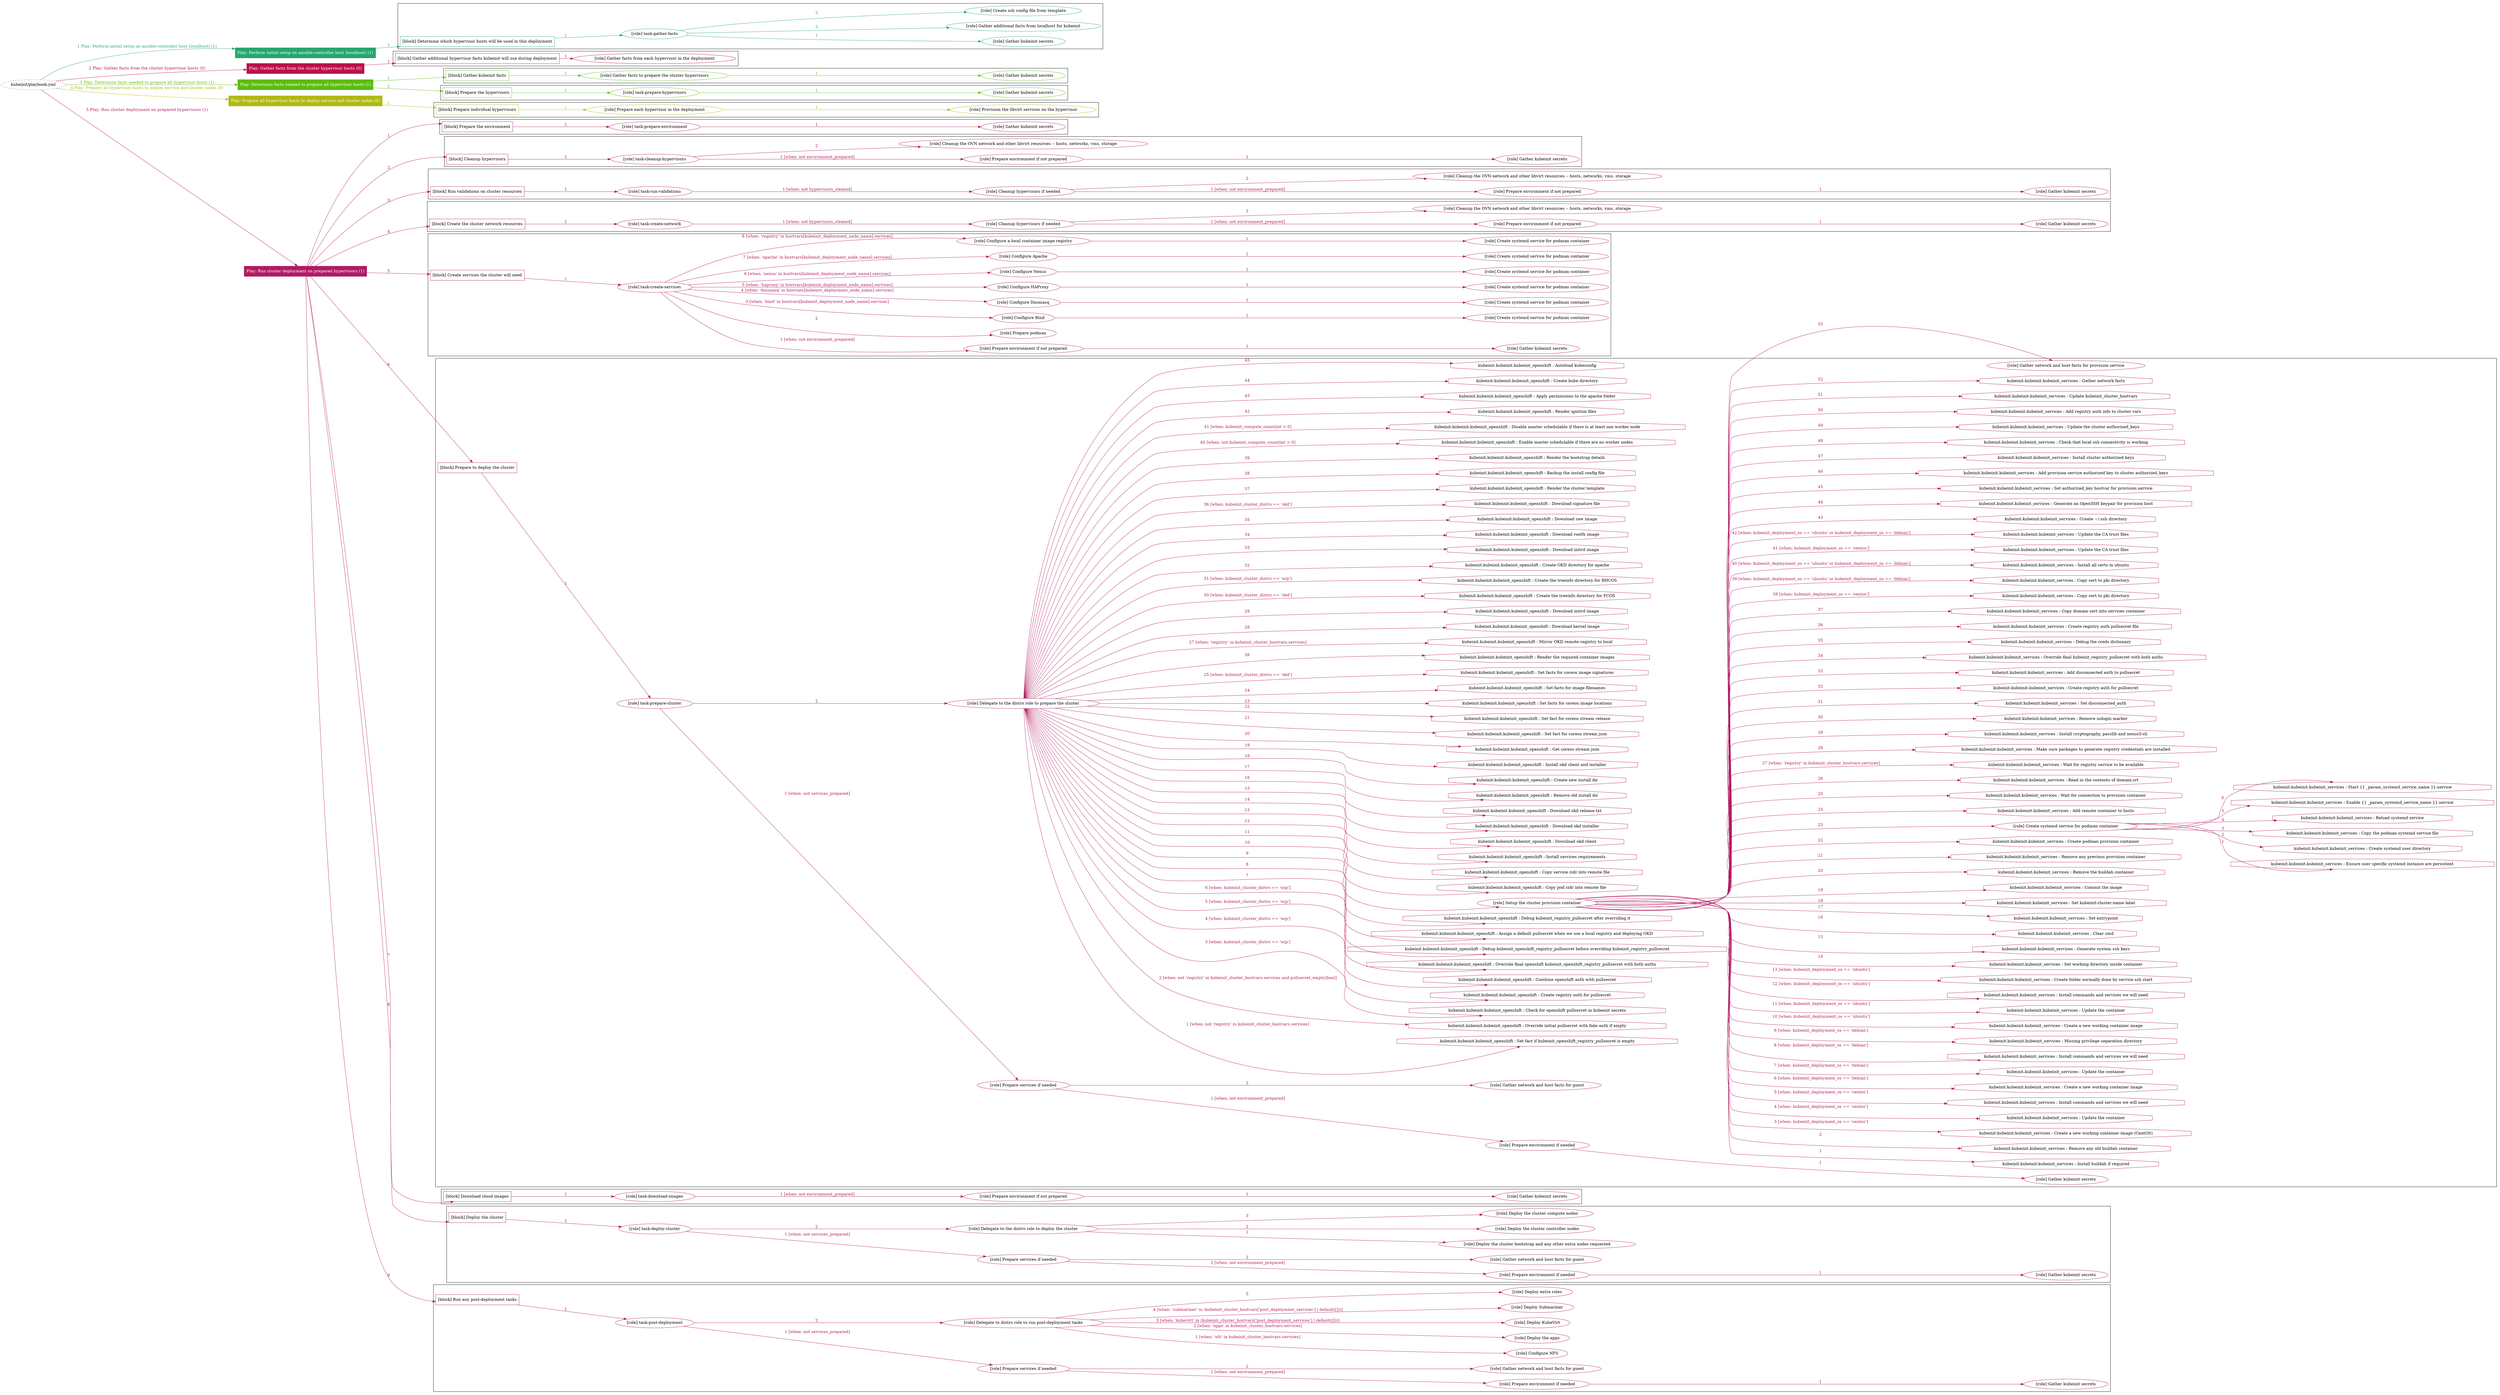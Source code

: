 digraph {
	graph [concentrate=true ordering=in rankdir=LR ratio=fill]
	edge [esep=5 sep=10]
	"kubeinit/playbook.yml" [URL="/home/runner/work/kubeinit/kubeinit/kubeinit/playbook.yml" id=playbook_f0fce261 style=dotted]
	"kubeinit/playbook.yml" -> play_fc2e8c94 [label="1 Play: Perform initial setup on ansible-controller host (localhost) (1)" color="#26a66e" fontcolor="#26a66e" id=edge_play_fc2e8c94 labeltooltip="1 Play: Perform initial setup on ansible-controller host (localhost) (1)" tooltip="1 Play: Perform initial setup on ansible-controller host (localhost) (1)"]
	subgraph "Play: Perform initial setup on ansible-controller host (localhost) (1)" {
		play_fc2e8c94 [label="Play: Perform initial setup on ansible-controller host (localhost) (1)" URL="/home/runner/work/kubeinit/kubeinit/kubeinit/playbook.yml" color="#26a66e" fontcolor="#ffffff" id=play_fc2e8c94 shape=box style=filled tooltip=localhost]
		play_fc2e8c94 -> block_9dea7582 [label=1 color="#26a66e" fontcolor="#26a66e" id=edge_block_9dea7582 labeltooltip=1 tooltip=1]
		subgraph cluster_block_9dea7582 {
			block_9dea7582 [label="[block] Determine which hypervisor hosts will be used in this deployment" URL="/home/runner/work/kubeinit/kubeinit/kubeinit/playbook.yml" color="#26a66e" id=block_9dea7582 labeltooltip="Determine which hypervisor hosts will be used in this deployment" shape=box tooltip="Determine which hypervisor hosts will be used in this deployment"]
			block_9dea7582 -> role_1a1a8c73 [label="1 " color="#26a66e" fontcolor="#26a66e" id=edge_role_1a1a8c73 labeltooltip="1 " tooltip="1 "]
			subgraph "task-gather-facts" {
				role_1a1a8c73 [label="[role] task-gather-facts" URL="/home/runner/work/kubeinit/kubeinit/kubeinit/playbook.yml" color="#26a66e" id=role_1a1a8c73 tooltip="task-gather-facts"]
				role_1a1a8c73 -> role_bd829f09 [label="1 " color="#26a66e" fontcolor="#26a66e" id=edge_role_bd829f09 labeltooltip="1 " tooltip="1 "]
				subgraph "Gather kubeinit secrets" {
					role_bd829f09 [label="[role] Gather kubeinit secrets" URL="/home/runner/.ansible/collections/ansible_collections/kubeinit/kubeinit/roles/kubeinit_prepare/tasks/build_hypervisors_group.yml" color="#26a66e" id=role_bd829f09 tooltip="Gather kubeinit secrets"]
				}
				role_1a1a8c73 -> role_1053817c [label="2 " color="#26a66e" fontcolor="#26a66e" id=edge_role_1053817c labeltooltip="2 " tooltip="2 "]
				subgraph "Gather additional facts from localhost for kubeinit" {
					role_1053817c [label="[role] Gather additional facts from localhost for kubeinit" URL="/home/runner/.ansible/collections/ansible_collections/kubeinit/kubeinit/roles/kubeinit_prepare/tasks/build_hypervisors_group.yml" color="#26a66e" id=role_1053817c tooltip="Gather additional facts from localhost for kubeinit"]
				}
				role_1a1a8c73 -> role_9d7275ce [label="3 " color="#26a66e" fontcolor="#26a66e" id=edge_role_9d7275ce labeltooltip="3 " tooltip="3 "]
				subgraph "Create ssh config file from template" {
					role_9d7275ce [label="[role] Create ssh config file from template" URL="/home/runner/.ansible/collections/ansible_collections/kubeinit/kubeinit/roles/kubeinit_prepare/tasks/build_hypervisors_group.yml" color="#26a66e" id=role_9d7275ce tooltip="Create ssh config file from template"]
				}
			}
		}
	}
	"kubeinit/playbook.yml" -> play_3868f71c [label="2 Play: Gather facts from the cluster hypervisor hosts (0)" color="#bc104a" fontcolor="#bc104a" id=edge_play_3868f71c labeltooltip="2 Play: Gather facts from the cluster hypervisor hosts (0)" tooltip="2 Play: Gather facts from the cluster hypervisor hosts (0)"]
	subgraph "Play: Gather facts from the cluster hypervisor hosts (0)" {
		play_3868f71c [label="Play: Gather facts from the cluster hypervisor hosts (0)" URL="/home/runner/work/kubeinit/kubeinit/kubeinit/playbook.yml" color="#bc104a" fontcolor="#ffffff" id=play_3868f71c shape=box style=filled tooltip="Play: Gather facts from the cluster hypervisor hosts (0)"]
		play_3868f71c -> block_13fc56c5 [label=1 color="#bc104a" fontcolor="#bc104a" id=edge_block_13fc56c5 labeltooltip=1 tooltip=1]
		subgraph cluster_block_13fc56c5 {
			block_13fc56c5 [label="[block] Gather additional hypervisor facts kubeinit will use during deployment" URL="/home/runner/work/kubeinit/kubeinit/kubeinit/playbook.yml" color="#bc104a" id=block_13fc56c5 labeltooltip="Gather additional hypervisor facts kubeinit will use during deployment" shape=box tooltip="Gather additional hypervisor facts kubeinit will use during deployment"]
			block_13fc56c5 -> role_07767ba4 [label="1 " color="#bc104a" fontcolor="#bc104a" id=edge_role_07767ba4 labeltooltip="1 " tooltip="1 "]
			subgraph "Gather facts from each hypervisor in the deployment" {
				role_07767ba4 [label="[role] Gather facts from each hypervisor in the deployment" URL="/home/runner/work/kubeinit/kubeinit/kubeinit/playbook.yml" color="#bc104a" id=role_07767ba4 tooltip="Gather facts from each hypervisor in the deployment"]
			}
		}
	}
	"kubeinit/playbook.yml" -> play_32187363 [label="3 Play: Determine facts needed to prepare all hypervisor hosts (1)" color="#5cbc10" fontcolor="#5cbc10" id=edge_play_32187363 labeltooltip="3 Play: Determine facts needed to prepare all hypervisor hosts (1)" tooltip="3 Play: Determine facts needed to prepare all hypervisor hosts (1)"]
	subgraph "Play: Determine facts needed to prepare all hypervisor hosts (1)" {
		play_32187363 [label="Play: Determine facts needed to prepare all hypervisor hosts (1)" URL="/home/runner/work/kubeinit/kubeinit/kubeinit/playbook.yml" color="#5cbc10" fontcolor="#ffffff" id=play_32187363 shape=box style=filled tooltip=localhost]
		play_32187363 -> block_00dfde5d [label=1 color="#5cbc10" fontcolor="#5cbc10" id=edge_block_00dfde5d labeltooltip=1 tooltip=1]
		subgraph cluster_block_00dfde5d {
			block_00dfde5d [label="[block] Gather kubeinit facts" URL="/home/runner/work/kubeinit/kubeinit/kubeinit/playbook.yml" color="#5cbc10" id=block_00dfde5d labeltooltip="Gather kubeinit facts" shape=box tooltip="Gather kubeinit facts"]
			block_00dfde5d -> role_ccacc838 [label="1 " color="#5cbc10" fontcolor="#5cbc10" id=edge_role_ccacc838 labeltooltip="1 " tooltip="1 "]
			subgraph "Gather facts to prepare the cluster hypervisors" {
				role_ccacc838 [label="[role] Gather facts to prepare the cluster hypervisors" URL="/home/runner/work/kubeinit/kubeinit/kubeinit/playbook.yml" color="#5cbc10" id=role_ccacc838 tooltip="Gather facts to prepare the cluster hypervisors"]
				role_ccacc838 -> role_1c3f9661 [label="1 " color="#5cbc10" fontcolor="#5cbc10" id=edge_role_1c3f9661 labeltooltip="1 " tooltip="1 "]
				subgraph "Gather kubeinit secrets" {
					role_1c3f9661 [label="[role] Gather kubeinit secrets" URL="/home/runner/.ansible/collections/ansible_collections/kubeinit/kubeinit/roles/kubeinit_prepare/tasks/gather_kubeinit_facts.yml" color="#5cbc10" id=role_1c3f9661 tooltip="Gather kubeinit secrets"]
				}
			}
		}
		play_32187363 -> block_214b6dfd [label=2 color="#5cbc10" fontcolor="#5cbc10" id=edge_block_214b6dfd labeltooltip=2 tooltip=2]
		subgraph cluster_block_214b6dfd {
			block_214b6dfd [label="[block] Prepare the hypervisors" URL="/home/runner/work/kubeinit/kubeinit/kubeinit/playbook.yml" color="#5cbc10" id=block_214b6dfd labeltooltip="Prepare the hypervisors" shape=box tooltip="Prepare the hypervisors"]
			block_214b6dfd -> role_d2bd3301 [label="1 " color="#5cbc10" fontcolor="#5cbc10" id=edge_role_d2bd3301 labeltooltip="1 " tooltip="1 "]
			subgraph "task-prepare-hypervisors" {
				role_d2bd3301 [label="[role] task-prepare-hypervisors" URL="/home/runner/work/kubeinit/kubeinit/kubeinit/playbook.yml" color="#5cbc10" id=role_d2bd3301 tooltip="task-prepare-hypervisors"]
				role_d2bd3301 -> role_cc995d7f [label="1 " color="#5cbc10" fontcolor="#5cbc10" id=edge_role_cc995d7f labeltooltip="1 " tooltip="1 "]
				subgraph "Gather kubeinit secrets" {
					role_cc995d7f [label="[role] Gather kubeinit secrets" URL="/home/runner/.ansible/collections/ansible_collections/kubeinit/kubeinit/roles/kubeinit_prepare/tasks/gather_kubeinit_facts.yml" color="#5cbc10" id=role_cc995d7f tooltip="Gather kubeinit secrets"]
				}
			}
		}
	}
	"kubeinit/playbook.yml" -> play_5fb4f924 [label="4 Play: Prepare all hypervisor hosts to deploy service and cluster nodes (0)" color="#afb913" fontcolor="#afb913" id=edge_play_5fb4f924 labeltooltip="4 Play: Prepare all hypervisor hosts to deploy service and cluster nodes (0)" tooltip="4 Play: Prepare all hypervisor hosts to deploy service and cluster nodes (0)"]
	subgraph "Play: Prepare all hypervisor hosts to deploy service and cluster nodes (0)" {
		play_5fb4f924 [label="Play: Prepare all hypervisor hosts to deploy service and cluster nodes (0)" URL="/home/runner/work/kubeinit/kubeinit/kubeinit/playbook.yml" color="#afb913" fontcolor="#ffffff" id=play_5fb4f924 shape=box style=filled tooltip="Play: Prepare all hypervisor hosts to deploy service and cluster nodes (0)"]
		play_5fb4f924 -> block_2e9f5cc8 [label=1 color="#afb913" fontcolor="#afb913" id=edge_block_2e9f5cc8 labeltooltip=1 tooltip=1]
		subgraph cluster_block_2e9f5cc8 {
			block_2e9f5cc8 [label="[block] Prepare individual hypervisors" URL="/home/runner/work/kubeinit/kubeinit/kubeinit/playbook.yml" color="#afb913" id=block_2e9f5cc8 labeltooltip="Prepare individual hypervisors" shape=box tooltip="Prepare individual hypervisors"]
			block_2e9f5cc8 -> role_ea7399c9 [label="1 " color="#afb913" fontcolor="#afb913" id=edge_role_ea7399c9 labeltooltip="1 " tooltip="1 "]
			subgraph "Prepare each hypervisor in the deployment" {
				role_ea7399c9 [label="[role] Prepare each hypervisor in the deployment" URL="/home/runner/work/kubeinit/kubeinit/kubeinit/playbook.yml" color="#afb913" id=role_ea7399c9 tooltip="Prepare each hypervisor in the deployment"]
				role_ea7399c9 -> role_e789b207 [label="1 " color="#afb913" fontcolor="#afb913" id=edge_role_e789b207 labeltooltip="1 " tooltip="1 "]
				subgraph "Provision the libvirt services on the hypervisor" {
					role_e789b207 [label="[role] Provision the libvirt services on the hypervisor" URL="/home/runner/.ansible/collections/ansible_collections/kubeinit/kubeinit/roles/kubeinit_prepare/tasks/prepare_hypervisor.yml" color="#afb913" id=role_e789b207 tooltip="Provision the libvirt services on the hypervisor"]
				}
			}
		}
	}
	"kubeinit/playbook.yml" -> play_a9b50f56 [label="5 Play: Run cluster deployment on prepared hypervisors (1)" color="#b21a62" fontcolor="#b21a62" id=edge_play_a9b50f56 labeltooltip="5 Play: Run cluster deployment on prepared hypervisors (1)" tooltip="5 Play: Run cluster deployment on prepared hypervisors (1)"]
	subgraph "Play: Run cluster deployment on prepared hypervisors (1)" {
		play_a9b50f56 [label="Play: Run cluster deployment on prepared hypervisors (1)" URL="/home/runner/work/kubeinit/kubeinit/kubeinit/playbook.yml" color="#b21a62" fontcolor="#ffffff" id=play_a9b50f56 shape=box style=filled tooltip=localhost]
		play_a9b50f56 -> block_cc3ef056 [label=1 color="#b21a62" fontcolor="#b21a62" id=edge_block_cc3ef056 labeltooltip=1 tooltip=1]
		subgraph cluster_block_cc3ef056 {
			block_cc3ef056 [label="[block] Prepare the environment" URL="/home/runner/work/kubeinit/kubeinit/kubeinit/playbook.yml" color="#b21a62" id=block_cc3ef056 labeltooltip="Prepare the environment" shape=box tooltip="Prepare the environment"]
			block_cc3ef056 -> role_4ecfc122 [label="1 " color="#b21a62" fontcolor="#b21a62" id=edge_role_4ecfc122 labeltooltip="1 " tooltip="1 "]
			subgraph "task-prepare-environment" {
				role_4ecfc122 [label="[role] task-prepare-environment" URL="/home/runner/work/kubeinit/kubeinit/kubeinit/playbook.yml" color="#b21a62" id=role_4ecfc122 tooltip="task-prepare-environment"]
				role_4ecfc122 -> role_1e5e34fb [label="1 " color="#b21a62" fontcolor="#b21a62" id=edge_role_1e5e34fb labeltooltip="1 " tooltip="1 "]
				subgraph "Gather kubeinit secrets" {
					role_1e5e34fb [label="[role] Gather kubeinit secrets" URL="/home/runner/.ansible/collections/ansible_collections/kubeinit/kubeinit/roles/kubeinit_prepare/tasks/gather_kubeinit_facts.yml" color="#b21a62" id=role_1e5e34fb tooltip="Gather kubeinit secrets"]
				}
			}
		}
		play_a9b50f56 -> block_8d2ab343 [label=2 color="#b21a62" fontcolor="#b21a62" id=edge_block_8d2ab343 labeltooltip=2 tooltip=2]
		subgraph cluster_block_8d2ab343 {
			block_8d2ab343 [label="[block] Cleanup hypervisors" URL="/home/runner/work/kubeinit/kubeinit/kubeinit/playbook.yml" color="#b21a62" id=block_8d2ab343 labeltooltip="Cleanup hypervisors" shape=box tooltip="Cleanup hypervisors"]
			block_8d2ab343 -> role_c769b17a [label="1 " color="#b21a62" fontcolor="#b21a62" id=edge_role_c769b17a labeltooltip="1 " tooltip="1 "]
			subgraph "task-cleanup-hypervisors" {
				role_c769b17a [label="[role] task-cleanup-hypervisors" URL="/home/runner/work/kubeinit/kubeinit/kubeinit/playbook.yml" color="#b21a62" id=role_c769b17a tooltip="task-cleanup-hypervisors"]
				role_c769b17a -> role_5c191a57 [label="1 [when: not environment_prepared]" color="#b21a62" fontcolor="#b21a62" id=edge_role_5c191a57 labeltooltip="1 [when: not environment_prepared]" tooltip="1 [when: not environment_prepared]"]
				subgraph "Prepare environment if not prepared" {
					role_5c191a57 [label="[role] Prepare environment if not prepared" URL="/home/runner/.ansible/collections/ansible_collections/kubeinit/kubeinit/roles/kubeinit_prepare/tasks/cleanup_hypervisors.yml" color="#b21a62" id=role_5c191a57 tooltip="Prepare environment if not prepared"]
					role_5c191a57 -> role_8234b123 [label="1 " color="#b21a62" fontcolor="#b21a62" id=edge_role_8234b123 labeltooltip="1 " tooltip="1 "]
					subgraph "Gather kubeinit secrets" {
						role_8234b123 [label="[role] Gather kubeinit secrets" URL="/home/runner/.ansible/collections/ansible_collections/kubeinit/kubeinit/roles/kubeinit_prepare/tasks/gather_kubeinit_facts.yml" color="#b21a62" id=role_8234b123 tooltip="Gather kubeinit secrets"]
					}
				}
				role_c769b17a -> role_646fa9b5 [label="2 " color="#b21a62" fontcolor="#b21a62" id=edge_role_646fa9b5 labeltooltip="2 " tooltip="2 "]
				subgraph "Cleanup the OVN network and other libvirt resources -- hosts, networks, vms, storage" {
					role_646fa9b5 [label="[role] Cleanup the OVN network and other libvirt resources -- hosts, networks, vms, storage" URL="/home/runner/.ansible/collections/ansible_collections/kubeinit/kubeinit/roles/kubeinit_prepare/tasks/cleanup_hypervisors.yml" color="#b21a62" id=role_646fa9b5 tooltip="Cleanup the OVN network and other libvirt resources -- hosts, networks, vms, storage"]
				}
			}
		}
		play_a9b50f56 -> block_7ad12c04 [label=3 color="#b21a62" fontcolor="#b21a62" id=edge_block_7ad12c04 labeltooltip=3 tooltip=3]
		subgraph cluster_block_7ad12c04 {
			block_7ad12c04 [label="[block] Run validations on cluster resources" URL="/home/runner/work/kubeinit/kubeinit/kubeinit/playbook.yml" color="#b21a62" id=block_7ad12c04 labeltooltip="Run validations on cluster resources" shape=box tooltip="Run validations on cluster resources"]
			block_7ad12c04 -> role_406d1351 [label="1 " color="#b21a62" fontcolor="#b21a62" id=edge_role_406d1351 labeltooltip="1 " tooltip="1 "]
			subgraph "task-run-validations" {
				role_406d1351 [label="[role] task-run-validations" URL="/home/runner/work/kubeinit/kubeinit/kubeinit/playbook.yml" color="#b21a62" id=role_406d1351 tooltip="task-run-validations"]
				role_406d1351 -> role_f5048713 [label="1 [when: not hypervisors_cleaned]" color="#b21a62" fontcolor="#b21a62" id=edge_role_f5048713 labeltooltip="1 [when: not hypervisors_cleaned]" tooltip="1 [when: not hypervisors_cleaned]"]
				subgraph "Cleanup hypervisors if needed" {
					role_f5048713 [label="[role] Cleanup hypervisors if needed" URL="/home/runner/.ansible/collections/ansible_collections/kubeinit/kubeinit/roles/kubeinit_validations/tasks/main.yml" color="#b21a62" id=role_f5048713 tooltip="Cleanup hypervisors if needed"]
					role_f5048713 -> role_aa3c668f [label="1 [when: not environment_prepared]" color="#b21a62" fontcolor="#b21a62" id=edge_role_aa3c668f labeltooltip="1 [when: not environment_prepared]" tooltip="1 [when: not environment_prepared]"]
					subgraph "Prepare environment if not prepared" {
						role_aa3c668f [label="[role] Prepare environment if not prepared" URL="/home/runner/.ansible/collections/ansible_collections/kubeinit/kubeinit/roles/kubeinit_prepare/tasks/cleanup_hypervisors.yml" color="#b21a62" id=role_aa3c668f tooltip="Prepare environment if not prepared"]
						role_aa3c668f -> role_576bb4fd [label="1 " color="#b21a62" fontcolor="#b21a62" id=edge_role_576bb4fd labeltooltip="1 " tooltip="1 "]
						subgraph "Gather kubeinit secrets" {
							role_576bb4fd [label="[role] Gather kubeinit secrets" URL="/home/runner/.ansible/collections/ansible_collections/kubeinit/kubeinit/roles/kubeinit_prepare/tasks/gather_kubeinit_facts.yml" color="#b21a62" id=role_576bb4fd tooltip="Gather kubeinit secrets"]
						}
					}
					role_f5048713 -> role_507afd79 [label="2 " color="#b21a62" fontcolor="#b21a62" id=edge_role_507afd79 labeltooltip="2 " tooltip="2 "]
					subgraph "Cleanup the OVN network and other libvirt resources -- hosts, networks, vms, storage" {
						role_507afd79 [label="[role] Cleanup the OVN network and other libvirt resources -- hosts, networks, vms, storage" URL="/home/runner/.ansible/collections/ansible_collections/kubeinit/kubeinit/roles/kubeinit_prepare/tasks/cleanup_hypervisors.yml" color="#b21a62" id=role_507afd79 tooltip="Cleanup the OVN network and other libvirt resources -- hosts, networks, vms, storage"]
					}
				}
			}
		}
		play_a9b50f56 -> block_185a5868 [label=4 color="#b21a62" fontcolor="#b21a62" id=edge_block_185a5868 labeltooltip=4 tooltip=4]
		subgraph cluster_block_185a5868 {
			block_185a5868 [label="[block] Create the cluster network resources" URL="/home/runner/work/kubeinit/kubeinit/kubeinit/playbook.yml" color="#b21a62" id=block_185a5868 labeltooltip="Create the cluster network resources" shape=box tooltip="Create the cluster network resources"]
			block_185a5868 -> role_e6ab7d0c [label="1 " color="#b21a62" fontcolor="#b21a62" id=edge_role_e6ab7d0c labeltooltip="1 " tooltip="1 "]
			subgraph "task-create-network" {
				role_e6ab7d0c [label="[role] task-create-network" URL="/home/runner/work/kubeinit/kubeinit/kubeinit/playbook.yml" color="#b21a62" id=role_e6ab7d0c tooltip="task-create-network"]
				role_e6ab7d0c -> role_fe2536b7 [label="1 [when: not hypervisors_cleaned]" color="#b21a62" fontcolor="#b21a62" id=edge_role_fe2536b7 labeltooltip="1 [when: not hypervisors_cleaned]" tooltip="1 [when: not hypervisors_cleaned]"]
				subgraph "Cleanup hypervisors if needed" {
					role_fe2536b7 [label="[role] Cleanup hypervisors if needed" URL="/home/runner/.ansible/collections/ansible_collections/kubeinit/kubeinit/roles/kubeinit_libvirt/tasks/create_network.yml" color="#b21a62" id=role_fe2536b7 tooltip="Cleanup hypervisors if needed"]
					role_fe2536b7 -> role_b0b83321 [label="1 [when: not environment_prepared]" color="#b21a62" fontcolor="#b21a62" id=edge_role_b0b83321 labeltooltip="1 [when: not environment_prepared]" tooltip="1 [when: not environment_prepared]"]
					subgraph "Prepare environment if not prepared" {
						role_b0b83321 [label="[role] Prepare environment if not prepared" URL="/home/runner/.ansible/collections/ansible_collections/kubeinit/kubeinit/roles/kubeinit_prepare/tasks/cleanup_hypervisors.yml" color="#b21a62" id=role_b0b83321 tooltip="Prepare environment if not prepared"]
						role_b0b83321 -> role_f3132d0e [label="1 " color="#b21a62" fontcolor="#b21a62" id=edge_role_f3132d0e labeltooltip="1 " tooltip="1 "]
						subgraph "Gather kubeinit secrets" {
							role_f3132d0e [label="[role] Gather kubeinit secrets" URL="/home/runner/.ansible/collections/ansible_collections/kubeinit/kubeinit/roles/kubeinit_prepare/tasks/gather_kubeinit_facts.yml" color="#b21a62" id=role_f3132d0e tooltip="Gather kubeinit secrets"]
						}
					}
					role_fe2536b7 -> role_ca823817 [label="2 " color="#b21a62" fontcolor="#b21a62" id=edge_role_ca823817 labeltooltip="2 " tooltip="2 "]
					subgraph "Cleanup the OVN network and other libvirt resources -- hosts, networks, vms, storage" {
						role_ca823817 [label="[role] Cleanup the OVN network and other libvirt resources -- hosts, networks, vms, storage" URL="/home/runner/.ansible/collections/ansible_collections/kubeinit/kubeinit/roles/kubeinit_prepare/tasks/cleanup_hypervisors.yml" color="#b21a62" id=role_ca823817 tooltip="Cleanup the OVN network and other libvirt resources -- hosts, networks, vms, storage"]
					}
				}
			}
		}
		play_a9b50f56 -> block_dd589efc [label=5 color="#b21a62" fontcolor="#b21a62" id=edge_block_dd589efc labeltooltip=5 tooltip=5]
		subgraph cluster_block_dd589efc {
			block_dd589efc [label="[block] Create services the cluster will need" URL="/home/runner/work/kubeinit/kubeinit/kubeinit/playbook.yml" color="#b21a62" id=block_dd589efc labeltooltip="Create services the cluster will need" shape=box tooltip="Create services the cluster will need"]
			block_dd589efc -> role_b2a93c80 [label="1 " color="#b21a62" fontcolor="#b21a62" id=edge_role_b2a93c80 labeltooltip="1 " tooltip="1 "]
			subgraph "task-create-services" {
				role_b2a93c80 [label="[role] task-create-services" URL="/home/runner/work/kubeinit/kubeinit/kubeinit/playbook.yml" color="#b21a62" id=role_b2a93c80 tooltip="task-create-services"]
				role_b2a93c80 -> role_237f1fda [label="1 [when: not environment_prepared]" color="#b21a62" fontcolor="#b21a62" id=edge_role_237f1fda labeltooltip="1 [when: not environment_prepared]" tooltip="1 [when: not environment_prepared]"]
				subgraph "Prepare environment if not prepared" {
					role_237f1fda [label="[role] Prepare environment if not prepared" URL="/home/runner/.ansible/collections/ansible_collections/kubeinit/kubeinit/roles/kubeinit_services/tasks/main.yml" color="#b21a62" id=role_237f1fda tooltip="Prepare environment if not prepared"]
					role_237f1fda -> role_8fc41f5a [label="1 " color="#b21a62" fontcolor="#b21a62" id=edge_role_8fc41f5a labeltooltip="1 " tooltip="1 "]
					subgraph "Gather kubeinit secrets" {
						role_8fc41f5a [label="[role] Gather kubeinit secrets" URL="/home/runner/.ansible/collections/ansible_collections/kubeinit/kubeinit/roles/kubeinit_prepare/tasks/gather_kubeinit_facts.yml" color="#b21a62" id=role_8fc41f5a tooltip="Gather kubeinit secrets"]
					}
				}
				role_b2a93c80 -> role_0ff9c0ff [label="2 " color="#b21a62" fontcolor="#b21a62" id=edge_role_0ff9c0ff labeltooltip="2 " tooltip="2 "]
				subgraph "Prepare podman" {
					role_0ff9c0ff [label="[role] Prepare podman" URL="/home/runner/.ansible/collections/ansible_collections/kubeinit/kubeinit/roles/kubeinit_services/tasks/00_create_service_pod.yml" color="#b21a62" id=role_0ff9c0ff tooltip="Prepare podman"]
				}
				role_b2a93c80 -> role_3958eb45 [label="3 [when: 'bind' in hostvars[kubeinit_deployment_node_name].services]" color="#b21a62" fontcolor="#b21a62" id=edge_role_3958eb45 labeltooltip="3 [when: 'bind' in hostvars[kubeinit_deployment_node_name].services]" tooltip="3 [when: 'bind' in hostvars[kubeinit_deployment_node_name].services]"]
				subgraph "Configure Bind" {
					role_3958eb45 [label="[role] Configure Bind" URL="/home/runner/.ansible/collections/ansible_collections/kubeinit/kubeinit/roles/kubeinit_services/tasks/start_services_containers.yml" color="#b21a62" id=role_3958eb45 tooltip="Configure Bind"]
					role_3958eb45 -> role_d6c0e4c9 [label="1 " color="#b21a62" fontcolor="#b21a62" id=edge_role_d6c0e4c9 labeltooltip="1 " tooltip="1 "]
					subgraph "Create systemd service for podman container" {
						role_d6c0e4c9 [label="[role] Create systemd service for podman container" URL="/home/runner/.ansible/collections/ansible_collections/kubeinit/kubeinit/roles/kubeinit_bind/tasks/main.yml" color="#b21a62" id=role_d6c0e4c9 tooltip="Create systemd service for podman container"]
					}
				}
				role_b2a93c80 -> role_597c9ccf [label="4 [when: 'dnsmasq' in hostvars[kubeinit_deployment_node_name].services]" color="#b21a62" fontcolor="#b21a62" id=edge_role_597c9ccf labeltooltip="4 [when: 'dnsmasq' in hostvars[kubeinit_deployment_node_name].services]" tooltip="4 [when: 'dnsmasq' in hostvars[kubeinit_deployment_node_name].services]"]
				subgraph "Configure Dnsmasq" {
					role_597c9ccf [label="[role] Configure Dnsmasq" URL="/home/runner/.ansible/collections/ansible_collections/kubeinit/kubeinit/roles/kubeinit_services/tasks/start_services_containers.yml" color="#b21a62" id=role_597c9ccf tooltip="Configure Dnsmasq"]
					role_597c9ccf -> role_d27e9e3b [label="1 " color="#b21a62" fontcolor="#b21a62" id=edge_role_d27e9e3b labeltooltip="1 " tooltip="1 "]
					subgraph "Create systemd service for podman container" {
						role_d27e9e3b [label="[role] Create systemd service for podman container" URL="/home/runner/.ansible/collections/ansible_collections/kubeinit/kubeinit/roles/kubeinit_dnsmasq/tasks/main.yml" color="#b21a62" id=role_d27e9e3b tooltip="Create systemd service for podman container"]
					}
				}
				role_b2a93c80 -> role_86fc6051 [label="5 [when: 'haproxy' in hostvars[kubeinit_deployment_node_name].services]" color="#b21a62" fontcolor="#b21a62" id=edge_role_86fc6051 labeltooltip="5 [when: 'haproxy' in hostvars[kubeinit_deployment_node_name].services]" tooltip="5 [when: 'haproxy' in hostvars[kubeinit_deployment_node_name].services]"]
				subgraph "Configure HAProxy" {
					role_86fc6051 [label="[role] Configure HAProxy" URL="/home/runner/.ansible/collections/ansible_collections/kubeinit/kubeinit/roles/kubeinit_services/tasks/start_services_containers.yml" color="#b21a62" id=role_86fc6051 tooltip="Configure HAProxy"]
					role_86fc6051 -> role_a3d6d6c4 [label="1 " color="#b21a62" fontcolor="#b21a62" id=edge_role_a3d6d6c4 labeltooltip="1 " tooltip="1 "]
					subgraph "Create systemd service for podman container" {
						role_a3d6d6c4 [label="[role] Create systemd service for podman container" URL="/home/runner/.ansible/collections/ansible_collections/kubeinit/kubeinit/roles/kubeinit_haproxy/tasks/main.yml" color="#b21a62" id=role_a3d6d6c4 tooltip="Create systemd service for podman container"]
					}
				}
				role_b2a93c80 -> role_1ee49772 [label="6 [when: 'nexus' in hostvars[kubeinit_deployment_node_name].services]" color="#b21a62" fontcolor="#b21a62" id=edge_role_1ee49772 labeltooltip="6 [when: 'nexus' in hostvars[kubeinit_deployment_node_name].services]" tooltip="6 [when: 'nexus' in hostvars[kubeinit_deployment_node_name].services]"]
				subgraph "Configure Nexus" {
					role_1ee49772 [label="[role] Configure Nexus" URL="/home/runner/.ansible/collections/ansible_collections/kubeinit/kubeinit/roles/kubeinit_services/tasks/start_services_containers.yml" color="#b21a62" id=role_1ee49772 tooltip="Configure Nexus"]
					role_1ee49772 -> role_ba875a7b [label="1 " color="#b21a62" fontcolor="#b21a62" id=edge_role_ba875a7b labeltooltip="1 " tooltip="1 "]
					subgraph "Create systemd service for podman container" {
						role_ba875a7b [label="[role] Create systemd service for podman container" URL="/home/runner/.ansible/collections/ansible_collections/kubeinit/kubeinit/roles/kubeinit_nexus/tasks/main.yml" color="#b21a62" id=role_ba875a7b tooltip="Create systemd service for podman container"]
					}
				}
				role_b2a93c80 -> role_04c464c2 [label="7 [when: 'apache' in hostvars[kubeinit_deployment_node_name].services]" color="#b21a62" fontcolor="#b21a62" id=edge_role_04c464c2 labeltooltip="7 [when: 'apache' in hostvars[kubeinit_deployment_node_name].services]" tooltip="7 [when: 'apache' in hostvars[kubeinit_deployment_node_name].services]"]
				subgraph "Configure Apache" {
					role_04c464c2 [label="[role] Configure Apache" URL="/home/runner/.ansible/collections/ansible_collections/kubeinit/kubeinit/roles/kubeinit_services/tasks/start_services_containers.yml" color="#b21a62" id=role_04c464c2 tooltip="Configure Apache"]
					role_04c464c2 -> role_480553db [label="1 " color="#b21a62" fontcolor="#b21a62" id=edge_role_480553db labeltooltip="1 " tooltip="1 "]
					subgraph "Create systemd service for podman container" {
						role_480553db [label="[role] Create systemd service for podman container" URL="/home/runner/.ansible/collections/ansible_collections/kubeinit/kubeinit/roles/kubeinit_apache/tasks/main.yml" color="#b21a62" id=role_480553db tooltip="Create systemd service for podman container"]
					}
				}
				role_b2a93c80 -> role_06f6b67a [label="8 [when: 'registry' in hostvars[kubeinit_deployment_node_name].services]" color="#b21a62" fontcolor="#b21a62" id=edge_role_06f6b67a labeltooltip="8 [when: 'registry' in hostvars[kubeinit_deployment_node_name].services]" tooltip="8 [when: 'registry' in hostvars[kubeinit_deployment_node_name].services]"]
				subgraph "Configure a local container image registry" {
					role_06f6b67a [label="[role] Configure a local container image registry" URL="/home/runner/.ansible/collections/ansible_collections/kubeinit/kubeinit/roles/kubeinit_services/tasks/start_services_containers.yml" color="#b21a62" id=role_06f6b67a tooltip="Configure a local container image registry"]
					role_06f6b67a -> role_8a82b058 [label="1 " color="#b21a62" fontcolor="#b21a62" id=edge_role_8a82b058 labeltooltip="1 " tooltip="1 "]
					subgraph "Create systemd service for podman container" {
						role_8a82b058 [label="[role] Create systemd service for podman container" URL="/home/runner/.ansible/collections/ansible_collections/kubeinit/kubeinit/roles/kubeinit_registry/tasks/main.yml" color="#b21a62" id=role_8a82b058 tooltip="Create systemd service for podman container"]
					}
				}
			}
		}
		play_a9b50f56 -> block_862b3794 [label=6 color="#b21a62" fontcolor="#b21a62" id=edge_block_862b3794 labeltooltip=6 tooltip=6]
		subgraph cluster_block_862b3794 {
			block_862b3794 [label="[block] Prepare to deploy the cluster" URL="/home/runner/work/kubeinit/kubeinit/kubeinit/playbook.yml" color="#b21a62" id=block_862b3794 labeltooltip="Prepare to deploy the cluster" shape=box tooltip="Prepare to deploy the cluster"]
			block_862b3794 -> role_8f0c1c2c [label="1 " color="#b21a62" fontcolor="#b21a62" id=edge_role_8f0c1c2c labeltooltip="1 " tooltip="1 "]
			subgraph "task-prepare-cluster" {
				role_8f0c1c2c [label="[role] task-prepare-cluster" URL="/home/runner/work/kubeinit/kubeinit/kubeinit/playbook.yml" color="#b21a62" id=role_8f0c1c2c tooltip="task-prepare-cluster"]
				role_8f0c1c2c -> role_0b5b47d9 [label="1 [when: not services_prepared]" color="#b21a62" fontcolor="#b21a62" id=edge_role_0b5b47d9 labeltooltip="1 [when: not services_prepared]" tooltip="1 [when: not services_prepared]"]
				subgraph "Prepare services if needed" {
					role_0b5b47d9 [label="[role] Prepare services if needed" URL="/home/runner/.ansible/collections/ansible_collections/kubeinit/kubeinit/roles/kubeinit_prepare/tasks/prepare_cluster.yml" color="#b21a62" id=role_0b5b47d9 tooltip="Prepare services if needed"]
					role_0b5b47d9 -> role_c5e9a2cf [label="1 [when: not environment_prepared]" color="#b21a62" fontcolor="#b21a62" id=edge_role_c5e9a2cf labeltooltip="1 [when: not environment_prepared]" tooltip="1 [when: not environment_prepared]"]
					subgraph "Prepare environment if needed" {
						role_c5e9a2cf [label="[role] Prepare environment if needed" URL="/home/runner/.ansible/collections/ansible_collections/kubeinit/kubeinit/roles/kubeinit_services/tasks/prepare_services.yml" color="#b21a62" id=role_c5e9a2cf tooltip="Prepare environment if needed"]
						role_c5e9a2cf -> role_36b7be6a [label="1 " color="#b21a62" fontcolor="#b21a62" id=edge_role_36b7be6a labeltooltip="1 " tooltip="1 "]
						subgraph "Gather kubeinit secrets" {
							role_36b7be6a [label="[role] Gather kubeinit secrets" URL="/home/runner/.ansible/collections/ansible_collections/kubeinit/kubeinit/roles/kubeinit_prepare/tasks/gather_kubeinit_facts.yml" color="#b21a62" id=role_36b7be6a tooltip="Gather kubeinit secrets"]
						}
					}
					role_0b5b47d9 -> role_3a212950 [label="2 " color="#b21a62" fontcolor="#b21a62" id=edge_role_3a212950 labeltooltip="2 " tooltip="2 "]
					subgraph "Gather network and host facts for guest" {
						role_3a212950 [label="[role] Gather network and host facts for guest" URL="/home/runner/.ansible/collections/ansible_collections/kubeinit/kubeinit/roles/kubeinit_services/tasks/prepare_services.yml" color="#b21a62" id=role_3a212950 tooltip="Gather network and host facts for guest"]
					}
				}
				role_8f0c1c2c -> role_c64b51e9 [label="2 " color="#b21a62" fontcolor="#b21a62" id=edge_role_c64b51e9 labeltooltip="2 " tooltip="2 "]
				subgraph "Delegate to the distro role to prepare the cluster" {
					role_c64b51e9 [label="[role] Delegate to the distro role to prepare the cluster" URL="/home/runner/.ansible/collections/ansible_collections/kubeinit/kubeinit/roles/kubeinit_prepare/tasks/prepare_cluster.yml" color="#b21a62" id=role_c64b51e9 tooltip="Delegate to the distro role to prepare the cluster"]
					task_b2fea01d [label="kubeinit.kubeinit.kubeinit_openshift : Set fact if kubeinit_openshift_registry_pullsecret is empty" URL="/home/runner/.ansible/collections/ansible_collections/kubeinit/kubeinit/roles/kubeinit_openshift/tasks/prepare_cluster.yml" color="#b21a62" id=task_b2fea01d shape=octagon tooltip="kubeinit.kubeinit.kubeinit_openshift : Set fact if kubeinit_openshift_registry_pullsecret is empty"]
					role_c64b51e9 -> task_b2fea01d [label="1 [when: not 'registry' in kubeinit_cluster_hostvars.services]" color="#b21a62" fontcolor="#b21a62" id=edge_task_b2fea01d labeltooltip="1 [when: not 'registry' in kubeinit_cluster_hostvars.services]" tooltip="1 [when: not 'registry' in kubeinit_cluster_hostvars.services]"]
					task_6c05fae6 [label="kubeinit.kubeinit.kubeinit_openshift : Override initial pullsecret with fake auth if empty" URL="/home/runner/.ansible/collections/ansible_collections/kubeinit/kubeinit/roles/kubeinit_openshift/tasks/prepare_cluster.yml" color="#b21a62" id=task_6c05fae6 shape=octagon tooltip="kubeinit.kubeinit.kubeinit_openshift : Override initial pullsecret with fake auth if empty"]
					role_c64b51e9 -> task_6c05fae6 [label="2 [when: not 'registry' in kubeinit_cluster_hostvars.services and pullsecret_empty|bool]" color="#b21a62" fontcolor="#b21a62" id=edge_task_6c05fae6 labeltooltip="2 [when: not 'registry' in kubeinit_cluster_hostvars.services and pullsecret_empty|bool]" tooltip="2 [when: not 'registry' in kubeinit_cluster_hostvars.services and pullsecret_empty|bool]"]
					task_0298616b [label="kubeinit.kubeinit.kubeinit_openshift : Check for openshift pullsecret in kubeinit secrets" URL="/home/runner/.ansible/collections/ansible_collections/kubeinit/kubeinit/roles/kubeinit_openshift/tasks/prepare_cluster.yml" color="#b21a62" id=task_0298616b shape=octagon tooltip="kubeinit.kubeinit.kubeinit_openshift : Check for openshift pullsecret in kubeinit secrets"]
					role_c64b51e9 -> task_0298616b [label="3 [when: kubeinit_cluster_distro == 'ocp']" color="#b21a62" fontcolor="#b21a62" id=edge_task_0298616b labeltooltip="3 [when: kubeinit_cluster_distro == 'ocp']" tooltip="3 [when: kubeinit_cluster_distro == 'ocp']"]
					task_18b49e37 [label="kubeinit.kubeinit.kubeinit_openshift : Create registry auth for pullsecret" URL="/home/runner/.ansible/collections/ansible_collections/kubeinit/kubeinit/roles/kubeinit_openshift/tasks/prepare_cluster.yml" color="#b21a62" id=task_18b49e37 shape=octagon tooltip="kubeinit.kubeinit.kubeinit_openshift : Create registry auth for pullsecret"]
					role_c64b51e9 -> task_18b49e37 [label="4 [when: kubeinit_cluster_distro == 'ocp']" color="#b21a62" fontcolor="#b21a62" id=edge_task_18b49e37 labeltooltip="4 [when: kubeinit_cluster_distro == 'ocp']" tooltip="4 [when: kubeinit_cluster_distro == 'ocp']"]
					task_0b9cf116 [label="kubeinit.kubeinit.kubeinit_openshift : Combine openshift auth with pullsecret" URL="/home/runner/.ansible/collections/ansible_collections/kubeinit/kubeinit/roles/kubeinit_openshift/tasks/prepare_cluster.yml" color="#b21a62" id=task_0b9cf116 shape=octagon tooltip="kubeinit.kubeinit.kubeinit_openshift : Combine openshift auth with pullsecret"]
					role_c64b51e9 -> task_0b9cf116 [label="5 [when: kubeinit_cluster_distro == 'ocp']" color="#b21a62" fontcolor="#b21a62" id=edge_task_0b9cf116 labeltooltip="5 [when: kubeinit_cluster_distro == 'ocp']" tooltip="5 [when: kubeinit_cluster_distro == 'ocp']"]
					task_87ecd886 [label="kubeinit.kubeinit.kubeinit_openshift : Override final openshift kubeinit_openshift_registry_pullsecret with both auths" URL="/home/runner/.ansible/collections/ansible_collections/kubeinit/kubeinit/roles/kubeinit_openshift/tasks/prepare_cluster.yml" color="#b21a62" id=task_87ecd886 shape=octagon tooltip="kubeinit.kubeinit.kubeinit_openshift : Override final openshift kubeinit_openshift_registry_pullsecret with both auths"]
					role_c64b51e9 -> task_87ecd886 [label="6 [when: kubeinit_cluster_distro == 'ocp']" color="#b21a62" fontcolor="#b21a62" id=edge_task_87ecd886 labeltooltip="6 [when: kubeinit_cluster_distro == 'ocp']" tooltip="6 [when: kubeinit_cluster_distro == 'ocp']"]
					task_e484ee73 [label="kubeinit.kubeinit.kubeinit_openshift : Debug kubeinit_openshift_registry_pullsecret before overriding kubeinit_registry_pullsecret" URL="/home/runner/.ansible/collections/ansible_collections/kubeinit/kubeinit/roles/kubeinit_openshift/tasks/prepare_cluster.yml" color="#b21a62" id=task_e484ee73 shape=octagon tooltip="kubeinit.kubeinit.kubeinit_openshift : Debug kubeinit_openshift_registry_pullsecret before overriding kubeinit_registry_pullsecret"]
					role_c64b51e9 -> task_e484ee73 [label="7 " color="#b21a62" fontcolor="#b21a62" id=edge_task_e484ee73 labeltooltip="7 " tooltip="7 "]
					task_991985bd [label="kubeinit.kubeinit.kubeinit_openshift : Assign a default pullsecret when we use a local registry and deploying OKD" URL="/home/runner/.ansible/collections/ansible_collections/kubeinit/kubeinit/roles/kubeinit_openshift/tasks/prepare_cluster.yml" color="#b21a62" id=task_991985bd shape=octagon tooltip="kubeinit.kubeinit.kubeinit_openshift : Assign a default pullsecret when we use a local registry and deploying OKD"]
					role_c64b51e9 -> task_991985bd [label="8 " color="#b21a62" fontcolor="#b21a62" id=edge_task_991985bd labeltooltip="8 " tooltip="8 "]
					task_e8f2d1e6 [label="kubeinit.kubeinit.kubeinit_openshift : Debug kubeinit_registry_pullsecret after overriding it" URL="/home/runner/.ansible/collections/ansible_collections/kubeinit/kubeinit/roles/kubeinit_openshift/tasks/prepare_cluster.yml" color="#b21a62" id=task_e8f2d1e6 shape=octagon tooltip="kubeinit.kubeinit.kubeinit_openshift : Debug kubeinit_registry_pullsecret after overriding it"]
					role_c64b51e9 -> task_e8f2d1e6 [label="9 " color="#b21a62" fontcolor="#b21a62" id=edge_task_e8f2d1e6 labeltooltip="9 " tooltip="9 "]
					role_c64b51e9 -> role_1d544fd3 [label="10 " color="#b21a62" fontcolor="#b21a62" id=edge_role_1d544fd3 labeltooltip="10 " tooltip="10 "]
					subgraph "Setup the cluster provision container" {
						role_1d544fd3 [label="[role] Setup the cluster provision container" URL="/home/runner/.ansible/collections/ansible_collections/kubeinit/kubeinit/roles/kubeinit_openshift/tasks/prepare_cluster.yml" color="#b21a62" id=role_1d544fd3 tooltip="Setup the cluster provision container"]
						task_46579fd3 [label="kubeinit.kubeinit.kubeinit_services : Install buildah if required" URL="/home/runner/.ansible/collections/ansible_collections/kubeinit/kubeinit/roles/kubeinit_services/tasks/create_provision_container.yml" color="#b21a62" id=task_46579fd3 shape=octagon tooltip="kubeinit.kubeinit.kubeinit_services : Install buildah if required"]
						role_1d544fd3 -> task_46579fd3 [label="1 " color="#b21a62" fontcolor="#b21a62" id=edge_task_46579fd3 labeltooltip="1 " tooltip="1 "]
						task_bfe510c6 [label="kubeinit.kubeinit.kubeinit_services : Remove any old buildah container" URL="/home/runner/.ansible/collections/ansible_collections/kubeinit/kubeinit/roles/kubeinit_services/tasks/create_provision_container.yml" color="#b21a62" id=task_bfe510c6 shape=octagon tooltip="kubeinit.kubeinit.kubeinit_services : Remove any old buildah container"]
						role_1d544fd3 -> task_bfe510c6 [label="2 " color="#b21a62" fontcolor="#b21a62" id=edge_task_bfe510c6 labeltooltip="2 " tooltip="2 "]
						task_f85a6126 [label="kubeinit.kubeinit.kubeinit_services : Create a new working container image (CentOS)" URL="/home/runner/.ansible/collections/ansible_collections/kubeinit/kubeinit/roles/kubeinit_services/tasks/create_provision_container.yml" color="#b21a62" id=task_f85a6126 shape=octagon tooltip="kubeinit.kubeinit.kubeinit_services : Create a new working container image (CentOS)"]
						role_1d544fd3 -> task_f85a6126 [label="3 [when: kubeinit_deployment_os == 'centos']" color="#b21a62" fontcolor="#b21a62" id=edge_task_f85a6126 labeltooltip="3 [when: kubeinit_deployment_os == 'centos']" tooltip="3 [when: kubeinit_deployment_os == 'centos']"]
						task_1761ccc4 [label="kubeinit.kubeinit.kubeinit_services : Update the container" URL="/home/runner/.ansible/collections/ansible_collections/kubeinit/kubeinit/roles/kubeinit_services/tasks/create_provision_container.yml" color="#b21a62" id=task_1761ccc4 shape=octagon tooltip="kubeinit.kubeinit.kubeinit_services : Update the container"]
						role_1d544fd3 -> task_1761ccc4 [label="4 [when: kubeinit_deployment_os == 'centos']" color="#b21a62" fontcolor="#b21a62" id=edge_task_1761ccc4 labeltooltip="4 [when: kubeinit_deployment_os == 'centos']" tooltip="4 [when: kubeinit_deployment_os == 'centos']"]
						task_d50f6a1a [label="kubeinit.kubeinit.kubeinit_services : Install commands and services we will need" URL="/home/runner/.ansible/collections/ansible_collections/kubeinit/kubeinit/roles/kubeinit_services/tasks/create_provision_container.yml" color="#b21a62" id=task_d50f6a1a shape=octagon tooltip="kubeinit.kubeinit.kubeinit_services : Install commands and services we will need"]
						role_1d544fd3 -> task_d50f6a1a [label="5 [when: kubeinit_deployment_os == 'centos']" color="#b21a62" fontcolor="#b21a62" id=edge_task_d50f6a1a labeltooltip="5 [when: kubeinit_deployment_os == 'centos']" tooltip="5 [when: kubeinit_deployment_os == 'centos']"]
						task_8eae1b4f [label="kubeinit.kubeinit.kubeinit_services : Create a new working container image" URL="/home/runner/.ansible/collections/ansible_collections/kubeinit/kubeinit/roles/kubeinit_services/tasks/create_provision_container.yml" color="#b21a62" id=task_8eae1b4f shape=octagon tooltip="kubeinit.kubeinit.kubeinit_services : Create a new working container image"]
						role_1d544fd3 -> task_8eae1b4f [label="6 [when: kubeinit_deployment_os == 'debian']" color="#b21a62" fontcolor="#b21a62" id=edge_task_8eae1b4f labeltooltip="6 [when: kubeinit_deployment_os == 'debian']" tooltip="6 [when: kubeinit_deployment_os == 'debian']"]
						task_b8bc42f8 [label="kubeinit.kubeinit.kubeinit_services : Update the container" URL="/home/runner/.ansible/collections/ansible_collections/kubeinit/kubeinit/roles/kubeinit_services/tasks/create_provision_container.yml" color="#b21a62" id=task_b8bc42f8 shape=octagon tooltip="kubeinit.kubeinit.kubeinit_services : Update the container"]
						role_1d544fd3 -> task_b8bc42f8 [label="7 [when: kubeinit_deployment_os == 'debian']" color="#b21a62" fontcolor="#b21a62" id=edge_task_b8bc42f8 labeltooltip="7 [when: kubeinit_deployment_os == 'debian']" tooltip="7 [when: kubeinit_deployment_os == 'debian']"]
						task_ca572276 [label="kubeinit.kubeinit.kubeinit_services : Install commands and services we will need" URL="/home/runner/.ansible/collections/ansible_collections/kubeinit/kubeinit/roles/kubeinit_services/tasks/create_provision_container.yml" color="#b21a62" id=task_ca572276 shape=octagon tooltip="kubeinit.kubeinit.kubeinit_services : Install commands and services we will need"]
						role_1d544fd3 -> task_ca572276 [label="8 [when: kubeinit_deployment_os == 'debian']" color="#b21a62" fontcolor="#b21a62" id=edge_task_ca572276 labeltooltip="8 [when: kubeinit_deployment_os == 'debian']" tooltip="8 [when: kubeinit_deployment_os == 'debian']"]
						task_d692695e [label="kubeinit.kubeinit.kubeinit_services : Missing privilege separation directory" URL="/home/runner/.ansible/collections/ansible_collections/kubeinit/kubeinit/roles/kubeinit_services/tasks/create_provision_container.yml" color="#b21a62" id=task_d692695e shape=octagon tooltip="kubeinit.kubeinit.kubeinit_services : Missing privilege separation directory"]
						role_1d544fd3 -> task_d692695e [label="9 [when: kubeinit_deployment_os == 'debian']" color="#b21a62" fontcolor="#b21a62" id=edge_task_d692695e labeltooltip="9 [when: kubeinit_deployment_os == 'debian']" tooltip="9 [when: kubeinit_deployment_os == 'debian']"]
						task_d11b36e6 [label="kubeinit.kubeinit.kubeinit_services : Create a new working container image" URL="/home/runner/.ansible/collections/ansible_collections/kubeinit/kubeinit/roles/kubeinit_services/tasks/create_provision_container.yml" color="#b21a62" id=task_d11b36e6 shape=octagon tooltip="kubeinit.kubeinit.kubeinit_services : Create a new working container image"]
						role_1d544fd3 -> task_d11b36e6 [label="10 [when: kubeinit_deployment_os == 'ubuntu']" color="#b21a62" fontcolor="#b21a62" id=edge_task_d11b36e6 labeltooltip="10 [when: kubeinit_deployment_os == 'ubuntu']" tooltip="10 [when: kubeinit_deployment_os == 'ubuntu']"]
						task_02ed101a [label="kubeinit.kubeinit.kubeinit_services : Update the container" URL="/home/runner/.ansible/collections/ansible_collections/kubeinit/kubeinit/roles/kubeinit_services/tasks/create_provision_container.yml" color="#b21a62" id=task_02ed101a shape=octagon tooltip="kubeinit.kubeinit.kubeinit_services : Update the container"]
						role_1d544fd3 -> task_02ed101a [label="11 [when: kubeinit_deployment_os == 'ubuntu']" color="#b21a62" fontcolor="#b21a62" id=edge_task_02ed101a labeltooltip="11 [when: kubeinit_deployment_os == 'ubuntu']" tooltip="11 [when: kubeinit_deployment_os == 'ubuntu']"]
						task_4a176049 [label="kubeinit.kubeinit.kubeinit_services : Install commands and services we will need" URL="/home/runner/.ansible/collections/ansible_collections/kubeinit/kubeinit/roles/kubeinit_services/tasks/create_provision_container.yml" color="#b21a62" id=task_4a176049 shape=octagon tooltip="kubeinit.kubeinit.kubeinit_services : Install commands and services we will need"]
						role_1d544fd3 -> task_4a176049 [label="12 [when: kubeinit_deployment_os == 'ubuntu']" color="#b21a62" fontcolor="#b21a62" id=edge_task_4a176049 labeltooltip="12 [when: kubeinit_deployment_os == 'ubuntu']" tooltip="12 [when: kubeinit_deployment_os == 'ubuntu']"]
						task_9d067a2c [label="kubeinit.kubeinit.kubeinit_services : Create folder normally done by service ssh start" URL="/home/runner/.ansible/collections/ansible_collections/kubeinit/kubeinit/roles/kubeinit_services/tasks/create_provision_container.yml" color="#b21a62" id=task_9d067a2c shape=octagon tooltip="kubeinit.kubeinit.kubeinit_services : Create folder normally done by service ssh start"]
						role_1d544fd3 -> task_9d067a2c [label="13 [when: kubeinit_deployment_os == 'ubuntu']" color="#b21a62" fontcolor="#b21a62" id=edge_task_9d067a2c labeltooltip="13 [when: kubeinit_deployment_os == 'ubuntu']" tooltip="13 [when: kubeinit_deployment_os == 'ubuntu']"]
						task_ed624af4 [label="kubeinit.kubeinit.kubeinit_services : Set working directory inside container" URL="/home/runner/.ansible/collections/ansible_collections/kubeinit/kubeinit/roles/kubeinit_services/tasks/create_provision_container.yml" color="#b21a62" id=task_ed624af4 shape=octagon tooltip="kubeinit.kubeinit.kubeinit_services : Set working directory inside container"]
						role_1d544fd3 -> task_ed624af4 [label="14 " color="#b21a62" fontcolor="#b21a62" id=edge_task_ed624af4 labeltooltip="14 " tooltip="14 "]
						task_83bbc6f1 [label="kubeinit.kubeinit.kubeinit_services : Generate system ssh keys" URL="/home/runner/.ansible/collections/ansible_collections/kubeinit/kubeinit/roles/kubeinit_services/tasks/create_provision_container.yml" color="#b21a62" id=task_83bbc6f1 shape=octagon tooltip="kubeinit.kubeinit.kubeinit_services : Generate system ssh keys"]
						role_1d544fd3 -> task_83bbc6f1 [label="15 " color="#b21a62" fontcolor="#b21a62" id=edge_task_83bbc6f1 labeltooltip="15 " tooltip="15 "]
						task_57a40bb4 [label="kubeinit.kubeinit.kubeinit_services : Clear cmd" URL="/home/runner/.ansible/collections/ansible_collections/kubeinit/kubeinit/roles/kubeinit_services/tasks/create_provision_container.yml" color="#b21a62" id=task_57a40bb4 shape=octagon tooltip="kubeinit.kubeinit.kubeinit_services : Clear cmd"]
						role_1d544fd3 -> task_57a40bb4 [label="16 " color="#b21a62" fontcolor="#b21a62" id=edge_task_57a40bb4 labeltooltip="16 " tooltip="16 "]
						task_b22beb43 [label="kubeinit.kubeinit.kubeinit_services : Set entrypoint" URL="/home/runner/.ansible/collections/ansible_collections/kubeinit/kubeinit/roles/kubeinit_services/tasks/create_provision_container.yml" color="#b21a62" id=task_b22beb43 shape=octagon tooltip="kubeinit.kubeinit.kubeinit_services : Set entrypoint"]
						role_1d544fd3 -> task_b22beb43 [label="17 " color="#b21a62" fontcolor="#b21a62" id=edge_task_b22beb43 labeltooltip="17 " tooltip="17 "]
						task_9372b5d6 [label="kubeinit.kubeinit.kubeinit_services : Set kubeinit-cluster-name label" URL="/home/runner/.ansible/collections/ansible_collections/kubeinit/kubeinit/roles/kubeinit_services/tasks/create_provision_container.yml" color="#b21a62" id=task_9372b5d6 shape=octagon tooltip="kubeinit.kubeinit.kubeinit_services : Set kubeinit-cluster-name label"]
						role_1d544fd3 -> task_9372b5d6 [label="18 " color="#b21a62" fontcolor="#b21a62" id=edge_task_9372b5d6 labeltooltip="18 " tooltip="18 "]
						task_943ef7e1 [label="kubeinit.kubeinit.kubeinit_services : Commit the image" URL="/home/runner/.ansible/collections/ansible_collections/kubeinit/kubeinit/roles/kubeinit_services/tasks/create_provision_container.yml" color="#b21a62" id=task_943ef7e1 shape=octagon tooltip="kubeinit.kubeinit.kubeinit_services : Commit the image"]
						role_1d544fd3 -> task_943ef7e1 [label="19 " color="#b21a62" fontcolor="#b21a62" id=edge_task_943ef7e1 labeltooltip="19 " tooltip="19 "]
						task_549a6521 [label="kubeinit.kubeinit.kubeinit_services : Remove the buildah container" URL="/home/runner/.ansible/collections/ansible_collections/kubeinit/kubeinit/roles/kubeinit_services/tasks/create_provision_container.yml" color="#b21a62" id=task_549a6521 shape=octagon tooltip="kubeinit.kubeinit.kubeinit_services : Remove the buildah container"]
						role_1d544fd3 -> task_549a6521 [label="20 " color="#b21a62" fontcolor="#b21a62" id=edge_task_549a6521 labeltooltip="20 " tooltip="20 "]
						task_f6b05421 [label="kubeinit.kubeinit.kubeinit_services : Remove any previous provision container" URL="/home/runner/.ansible/collections/ansible_collections/kubeinit/kubeinit/roles/kubeinit_services/tasks/create_provision_container.yml" color="#b21a62" id=task_f6b05421 shape=octagon tooltip="kubeinit.kubeinit.kubeinit_services : Remove any previous provision container"]
						role_1d544fd3 -> task_f6b05421 [label="21 " color="#b21a62" fontcolor="#b21a62" id=edge_task_f6b05421 labeltooltip="21 " tooltip="21 "]
						task_bd4da118 [label="kubeinit.kubeinit.kubeinit_services : Create podman provision container" URL="/home/runner/.ansible/collections/ansible_collections/kubeinit/kubeinit/roles/kubeinit_services/tasks/create_provision_container.yml" color="#b21a62" id=task_bd4da118 shape=octagon tooltip="kubeinit.kubeinit.kubeinit_services : Create podman provision container"]
						role_1d544fd3 -> task_bd4da118 [label="22 " color="#b21a62" fontcolor="#b21a62" id=edge_task_bd4da118 labeltooltip="22 " tooltip="22 "]
						role_1d544fd3 -> role_30c070be [label="23 " color="#b21a62" fontcolor="#b21a62" id=edge_role_30c070be labeltooltip="23 " tooltip="23 "]
						subgraph "Create systemd service for podman container" {
							role_30c070be [label="[role] Create systemd service for podman container" URL="/home/runner/.ansible/collections/ansible_collections/kubeinit/kubeinit/roles/kubeinit_services/tasks/create_provision_container.yml" color="#b21a62" id=role_30c070be tooltip="Create systemd service for podman container"]
							task_73c9c965 [label="kubeinit.kubeinit.kubeinit_services : Ensure user specific systemd instance are persistent" URL="/home/runner/.ansible/collections/ansible_collections/kubeinit/kubeinit/roles/kubeinit_services/tasks/create_managed_service.yml" color="#b21a62" id=task_73c9c965 shape=octagon tooltip="kubeinit.kubeinit.kubeinit_services : Ensure user specific systemd instance are persistent"]
							role_30c070be -> task_73c9c965 [label="1 " color="#b21a62" fontcolor="#b21a62" id=edge_task_73c9c965 labeltooltip="1 " tooltip="1 "]
							task_9d70eea1 [label="kubeinit.kubeinit.kubeinit_services : Create systemd user directory" URL="/home/runner/.ansible/collections/ansible_collections/kubeinit/kubeinit/roles/kubeinit_services/tasks/create_managed_service.yml" color="#b21a62" id=task_9d70eea1 shape=octagon tooltip="kubeinit.kubeinit.kubeinit_services : Create systemd user directory"]
							role_30c070be -> task_9d70eea1 [label="2 " color="#b21a62" fontcolor="#b21a62" id=edge_task_9d70eea1 labeltooltip="2 " tooltip="2 "]
							task_d0abc4da [label="kubeinit.kubeinit.kubeinit_services : Copy the podman systemd service file" URL="/home/runner/.ansible/collections/ansible_collections/kubeinit/kubeinit/roles/kubeinit_services/tasks/create_managed_service.yml" color="#b21a62" id=task_d0abc4da shape=octagon tooltip="kubeinit.kubeinit.kubeinit_services : Copy the podman systemd service file"]
							role_30c070be -> task_d0abc4da [label="3 " color="#b21a62" fontcolor="#b21a62" id=edge_task_d0abc4da labeltooltip="3 " tooltip="3 "]
							task_d25dd4d5 [label="kubeinit.kubeinit.kubeinit_services : Reload systemd service" URL="/home/runner/.ansible/collections/ansible_collections/kubeinit/kubeinit/roles/kubeinit_services/tasks/create_managed_service.yml" color="#b21a62" id=task_d25dd4d5 shape=octagon tooltip="kubeinit.kubeinit.kubeinit_services : Reload systemd service"]
							role_30c070be -> task_d25dd4d5 [label="4 " color="#b21a62" fontcolor="#b21a62" id=edge_task_d25dd4d5 labeltooltip="4 " tooltip="4 "]
							task_199531c1 [label="kubeinit.kubeinit.kubeinit_services : Enable {{ _param_systemd_service_name }}.service" URL="/home/runner/.ansible/collections/ansible_collections/kubeinit/kubeinit/roles/kubeinit_services/tasks/create_managed_service.yml" color="#b21a62" id=task_199531c1 shape=octagon tooltip="kubeinit.kubeinit.kubeinit_services : Enable {{ _param_systemd_service_name }}.service"]
							role_30c070be -> task_199531c1 [label="5 " color="#b21a62" fontcolor="#b21a62" id=edge_task_199531c1 labeltooltip="5 " tooltip="5 "]
							task_9873ec6e [label="kubeinit.kubeinit.kubeinit_services : Start {{ _param_systemd_service_name }}.service" URL="/home/runner/.ansible/collections/ansible_collections/kubeinit/kubeinit/roles/kubeinit_services/tasks/create_managed_service.yml" color="#b21a62" id=task_9873ec6e shape=octagon tooltip="kubeinit.kubeinit.kubeinit_services : Start {{ _param_systemd_service_name }}.service"]
							role_30c070be -> task_9873ec6e [label="6 " color="#b21a62" fontcolor="#b21a62" id=edge_task_9873ec6e labeltooltip="6 " tooltip="6 "]
						}
						task_3b488cfc [label="kubeinit.kubeinit.kubeinit_services : Add remote container to hosts" URL="/home/runner/.ansible/collections/ansible_collections/kubeinit/kubeinit/roles/kubeinit_services/tasks/create_provision_container.yml" color="#b21a62" id=task_3b488cfc shape=octagon tooltip="kubeinit.kubeinit.kubeinit_services : Add remote container to hosts"]
						role_1d544fd3 -> task_3b488cfc [label="24 " color="#b21a62" fontcolor="#b21a62" id=edge_task_3b488cfc labeltooltip="24 " tooltip="24 "]
						task_b744a822 [label="kubeinit.kubeinit.kubeinit_services : Wait for connection to provision container" URL="/home/runner/.ansible/collections/ansible_collections/kubeinit/kubeinit/roles/kubeinit_services/tasks/create_provision_container.yml" color="#b21a62" id=task_b744a822 shape=octagon tooltip="kubeinit.kubeinit.kubeinit_services : Wait for connection to provision container"]
						role_1d544fd3 -> task_b744a822 [label="25 " color="#b21a62" fontcolor="#b21a62" id=edge_task_b744a822 labeltooltip="25 " tooltip="25 "]
						task_dfc92ce5 [label="kubeinit.kubeinit.kubeinit_services : Read in the contents of domain.crt" URL="/home/runner/.ansible/collections/ansible_collections/kubeinit/kubeinit/roles/kubeinit_services/tasks/create_provision_container.yml" color="#b21a62" id=task_dfc92ce5 shape=octagon tooltip="kubeinit.kubeinit.kubeinit_services : Read in the contents of domain.crt"]
						role_1d544fd3 -> task_dfc92ce5 [label="26 " color="#b21a62" fontcolor="#b21a62" id=edge_task_dfc92ce5 labeltooltip="26 " tooltip="26 "]
						task_50ccd7e1 [label="kubeinit.kubeinit.kubeinit_services : Wait for registry service to be available" URL="/home/runner/.ansible/collections/ansible_collections/kubeinit/kubeinit/roles/kubeinit_services/tasks/create_provision_container.yml" color="#b21a62" id=task_50ccd7e1 shape=octagon tooltip="kubeinit.kubeinit.kubeinit_services : Wait for registry service to be available"]
						role_1d544fd3 -> task_50ccd7e1 [label="27 [when: 'registry' in kubeinit_cluster_hostvars.services]" color="#b21a62" fontcolor="#b21a62" id=edge_task_50ccd7e1 labeltooltip="27 [when: 'registry' in kubeinit_cluster_hostvars.services]" tooltip="27 [when: 'registry' in kubeinit_cluster_hostvars.services]"]
						task_01f1f391 [label="kubeinit.kubeinit.kubeinit_services : Make sure packages to generate registry credentials are installed" URL="/home/runner/.ansible/collections/ansible_collections/kubeinit/kubeinit/roles/kubeinit_services/tasks/create_provision_container.yml" color="#b21a62" id=task_01f1f391 shape=octagon tooltip="kubeinit.kubeinit.kubeinit_services : Make sure packages to generate registry credentials are installed"]
						role_1d544fd3 -> task_01f1f391 [label="28 " color="#b21a62" fontcolor="#b21a62" id=edge_task_01f1f391 labeltooltip="28 " tooltip="28 "]
						task_5f194518 [label="kubeinit.kubeinit.kubeinit_services : Install cryptography, passlib and nexus3-cli" URL="/home/runner/.ansible/collections/ansible_collections/kubeinit/kubeinit/roles/kubeinit_services/tasks/create_provision_container.yml" color="#b21a62" id=task_5f194518 shape=octagon tooltip="kubeinit.kubeinit.kubeinit_services : Install cryptography, passlib and nexus3-cli"]
						role_1d544fd3 -> task_5f194518 [label="29 " color="#b21a62" fontcolor="#b21a62" id=edge_task_5f194518 labeltooltip="29 " tooltip="29 "]
						task_514eeb3f [label="kubeinit.kubeinit.kubeinit_services : Remove nologin marker" URL="/home/runner/.ansible/collections/ansible_collections/kubeinit/kubeinit/roles/kubeinit_services/tasks/create_provision_container.yml" color="#b21a62" id=task_514eeb3f shape=octagon tooltip="kubeinit.kubeinit.kubeinit_services : Remove nologin marker"]
						role_1d544fd3 -> task_514eeb3f [label="30 " color="#b21a62" fontcolor="#b21a62" id=edge_task_514eeb3f labeltooltip="30 " tooltip="30 "]
						task_a83572c8 [label="kubeinit.kubeinit.kubeinit_services : Set disconnected_auth" URL="/home/runner/.ansible/collections/ansible_collections/kubeinit/kubeinit/roles/kubeinit_services/tasks/create_provision_container.yml" color="#b21a62" id=task_a83572c8 shape=octagon tooltip="kubeinit.kubeinit.kubeinit_services : Set disconnected_auth"]
						role_1d544fd3 -> task_a83572c8 [label="31 " color="#b21a62" fontcolor="#b21a62" id=edge_task_a83572c8 labeltooltip="31 " tooltip="31 "]
						task_b2bceaae [label="kubeinit.kubeinit.kubeinit_services : Create registry auth for pullsecret" URL="/home/runner/.ansible/collections/ansible_collections/kubeinit/kubeinit/roles/kubeinit_services/tasks/create_provision_container.yml" color="#b21a62" id=task_b2bceaae shape=octagon tooltip="kubeinit.kubeinit.kubeinit_services : Create registry auth for pullsecret"]
						role_1d544fd3 -> task_b2bceaae [label="32 " color="#b21a62" fontcolor="#b21a62" id=edge_task_b2bceaae labeltooltip="32 " tooltip="32 "]
						task_662f93b3 [label="kubeinit.kubeinit.kubeinit_services : Add disconnected auth to pullsecret" URL="/home/runner/.ansible/collections/ansible_collections/kubeinit/kubeinit/roles/kubeinit_services/tasks/create_provision_container.yml" color="#b21a62" id=task_662f93b3 shape=octagon tooltip="kubeinit.kubeinit.kubeinit_services : Add disconnected auth to pullsecret"]
						role_1d544fd3 -> task_662f93b3 [label="33 " color="#b21a62" fontcolor="#b21a62" id=edge_task_662f93b3 labeltooltip="33 " tooltip="33 "]
						task_55d2a87f [label="kubeinit.kubeinit.kubeinit_services : Override final kubeinit_registry_pullsecret with both auths" URL="/home/runner/.ansible/collections/ansible_collections/kubeinit/kubeinit/roles/kubeinit_services/tasks/create_provision_container.yml" color="#b21a62" id=task_55d2a87f shape=octagon tooltip="kubeinit.kubeinit.kubeinit_services : Override final kubeinit_registry_pullsecret with both auths"]
						role_1d544fd3 -> task_55d2a87f [label="34 " color="#b21a62" fontcolor="#b21a62" id=edge_task_55d2a87f labeltooltip="34 " tooltip="34 "]
						task_5cd9c218 [label="kubeinit.kubeinit.kubeinit_services : Debug the creds dictionary" URL="/home/runner/.ansible/collections/ansible_collections/kubeinit/kubeinit/roles/kubeinit_services/tasks/create_provision_container.yml" color="#b21a62" id=task_5cd9c218 shape=octagon tooltip="kubeinit.kubeinit.kubeinit_services : Debug the creds dictionary"]
						role_1d544fd3 -> task_5cd9c218 [label="35 " color="#b21a62" fontcolor="#b21a62" id=edge_task_5cd9c218 labeltooltip="35 " tooltip="35 "]
						task_bf1b777c [label="kubeinit.kubeinit.kubeinit_services : Create registry auth pullsecret file" URL="/home/runner/.ansible/collections/ansible_collections/kubeinit/kubeinit/roles/kubeinit_services/tasks/create_provision_container.yml" color="#b21a62" id=task_bf1b777c shape=octagon tooltip="kubeinit.kubeinit.kubeinit_services : Create registry auth pullsecret file"]
						role_1d544fd3 -> task_bf1b777c [label="36 " color="#b21a62" fontcolor="#b21a62" id=edge_task_bf1b777c labeltooltip="36 " tooltip="36 "]
						task_7bc7351b [label="kubeinit.kubeinit.kubeinit_services : Copy domain cert into services container" URL="/home/runner/.ansible/collections/ansible_collections/kubeinit/kubeinit/roles/kubeinit_services/tasks/create_provision_container.yml" color="#b21a62" id=task_7bc7351b shape=octagon tooltip="kubeinit.kubeinit.kubeinit_services : Copy domain cert into services container"]
						role_1d544fd3 -> task_7bc7351b [label="37 " color="#b21a62" fontcolor="#b21a62" id=edge_task_7bc7351b labeltooltip="37 " tooltip="37 "]
						task_5ac48afe [label="kubeinit.kubeinit.kubeinit_services : Copy cert to pki directory" URL="/home/runner/.ansible/collections/ansible_collections/kubeinit/kubeinit/roles/kubeinit_services/tasks/create_provision_container.yml" color="#b21a62" id=task_5ac48afe shape=octagon tooltip="kubeinit.kubeinit.kubeinit_services : Copy cert to pki directory"]
						role_1d544fd3 -> task_5ac48afe [label="38 [when: kubeinit_deployment_os == 'centos']" color="#b21a62" fontcolor="#b21a62" id=edge_task_5ac48afe labeltooltip="38 [when: kubeinit_deployment_os == 'centos']" tooltip="38 [when: kubeinit_deployment_os == 'centos']"]
						task_4289a57b [label="kubeinit.kubeinit.kubeinit_services : Copy cert to pki directory" URL="/home/runner/.ansible/collections/ansible_collections/kubeinit/kubeinit/roles/kubeinit_services/tasks/create_provision_container.yml" color="#b21a62" id=task_4289a57b shape=octagon tooltip="kubeinit.kubeinit.kubeinit_services : Copy cert to pki directory"]
						role_1d544fd3 -> task_4289a57b [label="39 [when: kubeinit_deployment_os == 'ubuntu' or kubeinit_deployment_os == 'debian']" color="#b21a62" fontcolor="#b21a62" id=edge_task_4289a57b labeltooltip="39 [when: kubeinit_deployment_os == 'ubuntu' or kubeinit_deployment_os == 'debian']" tooltip="39 [when: kubeinit_deployment_os == 'ubuntu' or kubeinit_deployment_os == 'debian']"]
						task_eeff6097 [label="kubeinit.kubeinit.kubeinit_services : Install all certs in ubuntu" URL="/home/runner/.ansible/collections/ansible_collections/kubeinit/kubeinit/roles/kubeinit_services/tasks/create_provision_container.yml" color="#b21a62" id=task_eeff6097 shape=octagon tooltip="kubeinit.kubeinit.kubeinit_services : Install all certs in ubuntu"]
						role_1d544fd3 -> task_eeff6097 [label="40 [when: kubeinit_deployment_os == 'ubuntu' or kubeinit_deployment_os == 'debian']" color="#b21a62" fontcolor="#b21a62" id=edge_task_eeff6097 labeltooltip="40 [when: kubeinit_deployment_os == 'ubuntu' or kubeinit_deployment_os == 'debian']" tooltip="40 [when: kubeinit_deployment_os == 'ubuntu' or kubeinit_deployment_os == 'debian']"]
						task_f4112ed2 [label="kubeinit.kubeinit.kubeinit_services : Update the CA trust files" URL="/home/runner/.ansible/collections/ansible_collections/kubeinit/kubeinit/roles/kubeinit_services/tasks/create_provision_container.yml" color="#b21a62" id=task_f4112ed2 shape=octagon tooltip="kubeinit.kubeinit.kubeinit_services : Update the CA trust files"]
						role_1d544fd3 -> task_f4112ed2 [label="41 [when: kubeinit_deployment_os == 'centos']" color="#b21a62" fontcolor="#b21a62" id=edge_task_f4112ed2 labeltooltip="41 [when: kubeinit_deployment_os == 'centos']" tooltip="41 [when: kubeinit_deployment_os == 'centos']"]
						task_29a86d12 [label="kubeinit.kubeinit.kubeinit_services : Update the CA trust files" URL="/home/runner/.ansible/collections/ansible_collections/kubeinit/kubeinit/roles/kubeinit_services/tasks/create_provision_container.yml" color="#b21a62" id=task_29a86d12 shape=octagon tooltip="kubeinit.kubeinit.kubeinit_services : Update the CA trust files"]
						role_1d544fd3 -> task_29a86d12 [label="42 [when: kubeinit_deployment_os == 'ubuntu' or kubeinit_deployment_os == 'debian']" color="#b21a62" fontcolor="#b21a62" id=edge_task_29a86d12 labeltooltip="42 [when: kubeinit_deployment_os == 'ubuntu' or kubeinit_deployment_os == 'debian']" tooltip="42 [when: kubeinit_deployment_os == 'ubuntu' or kubeinit_deployment_os == 'debian']"]
						task_dd3e7b82 [label="kubeinit.kubeinit.kubeinit_services : Create ~/.ssh directory" URL="/home/runner/.ansible/collections/ansible_collections/kubeinit/kubeinit/roles/kubeinit_services/tasks/create_provision_container.yml" color="#b21a62" id=task_dd3e7b82 shape=octagon tooltip="kubeinit.kubeinit.kubeinit_services : Create ~/.ssh directory"]
						role_1d544fd3 -> task_dd3e7b82 [label="43 " color="#b21a62" fontcolor="#b21a62" id=edge_task_dd3e7b82 labeltooltip="43 " tooltip="43 "]
						task_d4d77115 [label="kubeinit.kubeinit.kubeinit_services : Generate an OpenSSH keypair for provision host" URL="/home/runner/.ansible/collections/ansible_collections/kubeinit/kubeinit/roles/kubeinit_services/tasks/create_provision_container.yml" color="#b21a62" id=task_d4d77115 shape=octagon tooltip="kubeinit.kubeinit.kubeinit_services : Generate an OpenSSH keypair for provision host"]
						role_1d544fd3 -> task_d4d77115 [label="44 " color="#b21a62" fontcolor="#b21a62" id=edge_task_d4d77115 labeltooltip="44 " tooltip="44 "]
						task_94a119d6 [label="kubeinit.kubeinit.kubeinit_services : Set authorized_key hostvar for provision service" URL="/home/runner/.ansible/collections/ansible_collections/kubeinit/kubeinit/roles/kubeinit_services/tasks/create_provision_container.yml" color="#b21a62" id=task_94a119d6 shape=octagon tooltip="kubeinit.kubeinit.kubeinit_services : Set authorized_key hostvar for provision service"]
						role_1d544fd3 -> task_94a119d6 [label="45 " color="#b21a62" fontcolor="#b21a62" id=edge_task_94a119d6 labeltooltip="45 " tooltip="45 "]
						task_d82789c2 [label="kubeinit.kubeinit.kubeinit_services : Add provision service authorized key to cluster authorized_keys" URL="/home/runner/.ansible/collections/ansible_collections/kubeinit/kubeinit/roles/kubeinit_services/tasks/create_provision_container.yml" color="#b21a62" id=task_d82789c2 shape=octagon tooltip="kubeinit.kubeinit.kubeinit_services : Add provision service authorized key to cluster authorized_keys"]
						role_1d544fd3 -> task_d82789c2 [label="46 " color="#b21a62" fontcolor="#b21a62" id=edge_task_d82789c2 labeltooltip="46 " tooltip="46 "]
						task_eec491d4 [label="kubeinit.kubeinit.kubeinit_services : Install cluster authorized keys" URL="/home/runner/.ansible/collections/ansible_collections/kubeinit/kubeinit/roles/kubeinit_services/tasks/create_provision_container.yml" color="#b21a62" id=task_eec491d4 shape=octagon tooltip="kubeinit.kubeinit.kubeinit_services : Install cluster authorized keys"]
						role_1d544fd3 -> task_eec491d4 [label="47 " color="#b21a62" fontcolor="#b21a62" id=edge_task_eec491d4 labeltooltip="47 " tooltip="47 "]
						task_c4341046 [label="kubeinit.kubeinit.kubeinit_services : Check that local ssh connectivity is working" URL="/home/runner/.ansible/collections/ansible_collections/kubeinit/kubeinit/roles/kubeinit_services/tasks/create_provision_container.yml" color="#b21a62" id=task_c4341046 shape=octagon tooltip="kubeinit.kubeinit.kubeinit_services : Check that local ssh connectivity is working"]
						role_1d544fd3 -> task_c4341046 [label="48 " color="#b21a62" fontcolor="#b21a62" id=edge_task_c4341046 labeltooltip="48 " tooltip="48 "]
						task_0cb66f00 [label="kubeinit.kubeinit.kubeinit_services : Update the cluster authorized_keys" URL="/home/runner/.ansible/collections/ansible_collections/kubeinit/kubeinit/roles/kubeinit_services/tasks/create_provision_container.yml" color="#b21a62" id=task_0cb66f00 shape=octagon tooltip="kubeinit.kubeinit.kubeinit_services : Update the cluster authorized_keys"]
						role_1d544fd3 -> task_0cb66f00 [label="49 " color="#b21a62" fontcolor="#b21a62" id=edge_task_0cb66f00 labeltooltip="49 " tooltip="49 "]
						task_8611d9f4 [label="kubeinit.kubeinit.kubeinit_services : Add registry auth info to cluster vars" URL="/home/runner/.ansible/collections/ansible_collections/kubeinit/kubeinit/roles/kubeinit_services/tasks/create_provision_container.yml" color="#b21a62" id=task_8611d9f4 shape=octagon tooltip="kubeinit.kubeinit.kubeinit_services : Add registry auth info to cluster vars"]
						role_1d544fd3 -> task_8611d9f4 [label="50 " color="#b21a62" fontcolor="#b21a62" id=edge_task_8611d9f4 labeltooltip="50 " tooltip="50 "]
						task_9caf4eba [label="kubeinit.kubeinit.kubeinit_services : Update kubeinit_cluster_hostvars" URL="/home/runner/.ansible/collections/ansible_collections/kubeinit/kubeinit/roles/kubeinit_services/tasks/create_provision_container.yml" color="#b21a62" id=task_9caf4eba shape=octagon tooltip="kubeinit.kubeinit.kubeinit_services : Update kubeinit_cluster_hostvars"]
						role_1d544fd3 -> task_9caf4eba [label="51 " color="#b21a62" fontcolor="#b21a62" id=edge_task_9caf4eba labeltooltip="51 " tooltip="51 "]
						task_96c3fc8e [label="kubeinit.kubeinit.kubeinit_services : Gather network facts" URL="/home/runner/.ansible/collections/ansible_collections/kubeinit/kubeinit/roles/kubeinit_services/tasks/create_provision_container.yml" color="#b21a62" id=task_96c3fc8e shape=octagon tooltip="kubeinit.kubeinit.kubeinit_services : Gather network facts"]
						role_1d544fd3 -> task_96c3fc8e [label="52 " color="#b21a62" fontcolor="#b21a62" id=edge_task_96c3fc8e labeltooltip="52 " tooltip="52 "]
						role_1d544fd3 -> role_418dba76 [label="53 " color="#b21a62" fontcolor="#b21a62" id=edge_role_418dba76 labeltooltip="53 " tooltip="53 "]
						subgraph "Gather network and host facts for provision service" {
							role_418dba76 [label="[role] Gather network and host facts for provision service" URL="/home/runner/.ansible/collections/ansible_collections/kubeinit/kubeinit/roles/kubeinit_services/tasks/create_provision_container.yml" color="#b21a62" id=role_418dba76 tooltip="Gather network and host facts for provision service"]
						}
					}
					task_5bcba916 [label="kubeinit.kubeinit.kubeinit_openshift : Copy pod cidr into remote file" URL="/home/runner/.ansible/collections/ansible_collections/kubeinit/kubeinit/roles/kubeinit_openshift/tasks/prepare_cluster.yml" color="#b21a62" id=task_5bcba916 shape=octagon tooltip="kubeinit.kubeinit.kubeinit_openshift : Copy pod cidr into remote file"]
					role_c64b51e9 -> task_5bcba916 [label="11 " color="#b21a62" fontcolor="#b21a62" id=edge_task_5bcba916 labeltooltip="11 " tooltip="11 "]
					task_b728058a [label="kubeinit.kubeinit.kubeinit_openshift : Copy service cidr into remote file" URL="/home/runner/.ansible/collections/ansible_collections/kubeinit/kubeinit/roles/kubeinit_openshift/tasks/prepare_cluster.yml" color="#b21a62" id=task_b728058a shape=octagon tooltip="kubeinit.kubeinit.kubeinit_openshift : Copy service cidr into remote file"]
					role_c64b51e9 -> task_b728058a [label="12 " color="#b21a62" fontcolor="#b21a62" id=edge_task_b728058a labeltooltip="12 " tooltip="12 "]
					task_c25a9c1b [label="kubeinit.kubeinit.kubeinit_openshift : Install services requirements" URL="/home/runner/.ansible/collections/ansible_collections/kubeinit/kubeinit/roles/kubeinit_openshift/tasks/prepare_cluster.yml" color="#b21a62" id=task_c25a9c1b shape=octagon tooltip="kubeinit.kubeinit.kubeinit_openshift : Install services requirements"]
					role_c64b51e9 -> task_c25a9c1b [label="13 " color="#b21a62" fontcolor="#b21a62" id=edge_task_c25a9c1b labeltooltip="13 " tooltip="13 "]
					task_6bf5fed4 [label="kubeinit.kubeinit.kubeinit_openshift : Download okd client" URL="/home/runner/.ansible/collections/ansible_collections/kubeinit/kubeinit/roles/kubeinit_openshift/tasks/prepare_cluster.yml" color="#b21a62" id=task_6bf5fed4 shape=octagon tooltip="kubeinit.kubeinit.kubeinit_openshift : Download okd client"]
					role_c64b51e9 -> task_6bf5fed4 [label="14 " color="#b21a62" fontcolor="#b21a62" id=edge_task_6bf5fed4 labeltooltip="14 " tooltip="14 "]
					task_847ddee9 [label="kubeinit.kubeinit.kubeinit_openshift : Download okd installer" URL="/home/runner/.ansible/collections/ansible_collections/kubeinit/kubeinit/roles/kubeinit_openshift/tasks/prepare_cluster.yml" color="#b21a62" id=task_847ddee9 shape=octagon tooltip="kubeinit.kubeinit.kubeinit_openshift : Download okd installer"]
					role_c64b51e9 -> task_847ddee9 [label="15 " color="#b21a62" fontcolor="#b21a62" id=edge_task_847ddee9 labeltooltip="15 " tooltip="15 "]
					task_fcbe69d3 [label="kubeinit.kubeinit.kubeinit_openshift : Download okd release.txt" URL="/home/runner/.ansible/collections/ansible_collections/kubeinit/kubeinit/roles/kubeinit_openshift/tasks/prepare_cluster.yml" color="#b21a62" id=task_fcbe69d3 shape=octagon tooltip="kubeinit.kubeinit.kubeinit_openshift : Download okd release.txt"]
					role_c64b51e9 -> task_fcbe69d3 [label="16 " color="#b21a62" fontcolor="#b21a62" id=edge_task_fcbe69d3 labeltooltip="16 " tooltip="16 "]
					task_82fa6f9f [label="kubeinit.kubeinit.kubeinit_openshift : Remove old install dir" URL="/home/runner/.ansible/collections/ansible_collections/kubeinit/kubeinit/roles/kubeinit_openshift/tasks/prepare_cluster.yml" color="#b21a62" id=task_82fa6f9f shape=octagon tooltip="kubeinit.kubeinit.kubeinit_openshift : Remove old install dir"]
					role_c64b51e9 -> task_82fa6f9f [label="17 " color="#b21a62" fontcolor="#b21a62" id=edge_task_82fa6f9f labeltooltip="17 " tooltip="17 "]
					task_c048d8b9 [label="kubeinit.kubeinit.kubeinit_openshift : Create new install dir" URL="/home/runner/.ansible/collections/ansible_collections/kubeinit/kubeinit/roles/kubeinit_openshift/tasks/prepare_cluster.yml" color="#b21a62" id=task_c048d8b9 shape=octagon tooltip="kubeinit.kubeinit.kubeinit_openshift : Create new install dir"]
					role_c64b51e9 -> task_c048d8b9 [label="18 " color="#b21a62" fontcolor="#b21a62" id=edge_task_c048d8b9 labeltooltip="18 " tooltip="18 "]
					task_205a6fdd [label="kubeinit.kubeinit.kubeinit_openshift : Install okd client and installer" URL="/home/runner/.ansible/collections/ansible_collections/kubeinit/kubeinit/roles/kubeinit_openshift/tasks/prepare_cluster.yml" color="#b21a62" id=task_205a6fdd shape=octagon tooltip="kubeinit.kubeinit.kubeinit_openshift : Install okd client and installer"]
					role_c64b51e9 -> task_205a6fdd [label="19 " color="#b21a62" fontcolor="#b21a62" id=edge_task_205a6fdd labeltooltip="19 " tooltip="19 "]
					task_b4114ba8 [label="kubeinit.kubeinit.kubeinit_openshift : Get coreos stream json" URL="/home/runner/.ansible/collections/ansible_collections/kubeinit/kubeinit/roles/kubeinit_openshift/tasks/prepare_cluster.yml" color="#b21a62" id=task_b4114ba8 shape=octagon tooltip="kubeinit.kubeinit.kubeinit_openshift : Get coreos stream json"]
					role_c64b51e9 -> task_b4114ba8 [label="20 " color="#b21a62" fontcolor="#b21a62" id=edge_task_b4114ba8 labeltooltip="20 " tooltip="20 "]
					task_207c15b5 [label="kubeinit.kubeinit.kubeinit_openshift : Set fact for coreos stream json" URL="/home/runner/.ansible/collections/ansible_collections/kubeinit/kubeinit/roles/kubeinit_openshift/tasks/prepare_cluster.yml" color="#b21a62" id=task_207c15b5 shape=octagon tooltip="kubeinit.kubeinit.kubeinit_openshift : Set fact for coreos stream json"]
					role_c64b51e9 -> task_207c15b5 [label="21 " color="#b21a62" fontcolor="#b21a62" id=edge_task_207c15b5 labeltooltip="21 " tooltip="21 "]
					task_27f252bc [label="kubeinit.kubeinit.kubeinit_openshift : Set fact for coreos stream release" URL="/home/runner/.ansible/collections/ansible_collections/kubeinit/kubeinit/roles/kubeinit_openshift/tasks/prepare_cluster.yml" color="#b21a62" id=task_27f252bc shape=octagon tooltip="kubeinit.kubeinit.kubeinit_openshift : Set fact for coreos stream release"]
					role_c64b51e9 -> task_27f252bc [label="22 " color="#b21a62" fontcolor="#b21a62" id=edge_task_27f252bc labeltooltip="22 " tooltip="22 "]
					task_b830105c [label="kubeinit.kubeinit.kubeinit_openshift : Set facts for coreos image locations" URL="/home/runner/.ansible/collections/ansible_collections/kubeinit/kubeinit/roles/kubeinit_openshift/tasks/prepare_cluster.yml" color="#b21a62" id=task_b830105c shape=octagon tooltip="kubeinit.kubeinit.kubeinit_openshift : Set facts for coreos image locations"]
					role_c64b51e9 -> task_b830105c [label="23 " color="#b21a62" fontcolor="#b21a62" id=edge_task_b830105c labeltooltip="23 " tooltip="23 "]
					task_ec585a7a [label="kubeinit.kubeinit.kubeinit_openshift : Set facts for image filenames" URL="/home/runner/.ansible/collections/ansible_collections/kubeinit/kubeinit/roles/kubeinit_openshift/tasks/prepare_cluster.yml" color="#b21a62" id=task_ec585a7a shape=octagon tooltip="kubeinit.kubeinit.kubeinit_openshift : Set facts for image filenames"]
					role_c64b51e9 -> task_ec585a7a [label="24 " color="#b21a62" fontcolor="#b21a62" id=edge_task_ec585a7a labeltooltip="24 " tooltip="24 "]
					task_394e0056 [label="kubeinit.kubeinit.kubeinit_openshift : Set facts for coreos image signatures" URL="/home/runner/.ansible/collections/ansible_collections/kubeinit/kubeinit/roles/kubeinit_openshift/tasks/prepare_cluster.yml" color="#b21a62" id=task_394e0056 shape=octagon tooltip="kubeinit.kubeinit.kubeinit_openshift : Set facts for coreos image signatures"]
					role_c64b51e9 -> task_394e0056 [label="25 [when: kubeinit_cluster_distro == 'okd']" color="#b21a62" fontcolor="#b21a62" id=edge_task_394e0056 labeltooltip="25 [when: kubeinit_cluster_distro == 'okd']" tooltip="25 [when: kubeinit_cluster_distro == 'okd']"]
					task_1dd153f3 [label="kubeinit.kubeinit.kubeinit_openshift : Render the required container images" URL="/home/runner/.ansible/collections/ansible_collections/kubeinit/kubeinit/roles/kubeinit_openshift/tasks/prepare_cluster.yml" color="#b21a62" id=task_1dd153f3 shape=octagon tooltip="kubeinit.kubeinit.kubeinit_openshift : Render the required container images"]
					role_c64b51e9 -> task_1dd153f3 [label="26 " color="#b21a62" fontcolor="#b21a62" id=edge_task_1dd153f3 labeltooltip="26 " tooltip="26 "]
					task_5c0a3391 [label="kubeinit.kubeinit.kubeinit_openshift : Mirror OKD remote registry to local" URL="/home/runner/.ansible/collections/ansible_collections/kubeinit/kubeinit/roles/kubeinit_openshift/tasks/prepare_cluster.yml" color="#b21a62" id=task_5c0a3391 shape=octagon tooltip="kubeinit.kubeinit.kubeinit_openshift : Mirror OKD remote registry to local"]
					role_c64b51e9 -> task_5c0a3391 [label="27 [when: 'registry' in kubeinit_cluster_hostvars.services]" color="#b21a62" fontcolor="#b21a62" id=edge_task_5c0a3391 labeltooltip="27 [when: 'registry' in kubeinit_cluster_hostvars.services]" tooltip="27 [when: 'registry' in kubeinit_cluster_hostvars.services]"]
					task_51bac342 [label="kubeinit.kubeinit.kubeinit_openshift : Download kernel image" URL="/home/runner/.ansible/collections/ansible_collections/kubeinit/kubeinit/roles/kubeinit_openshift/tasks/prepare_cluster.yml" color="#b21a62" id=task_51bac342 shape=octagon tooltip="kubeinit.kubeinit.kubeinit_openshift : Download kernel image"]
					role_c64b51e9 -> task_51bac342 [label="28 " color="#b21a62" fontcolor="#b21a62" id=edge_task_51bac342 labeltooltip="28 " tooltip="28 "]
					task_0f678b7e [label="kubeinit.kubeinit.kubeinit_openshift : Download initrd image" URL="/home/runner/.ansible/collections/ansible_collections/kubeinit/kubeinit/roles/kubeinit_openshift/tasks/prepare_cluster.yml" color="#b21a62" id=task_0f678b7e shape=octagon tooltip="kubeinit.kubeinit.kubeinit_openshift : Download initrd image"]
					role_c64b51e9 -> task_0f678b7e [label="29 " color="#b21a62" fontcolor="#b21a62" id=edge_task_0f678b7e labeltooltip="29 " tooltip="29 "]
					task_101405c2 [label="kubeinit.kubeinit.kubeinit_openshift : Create the treeinfo directory for FCOS" URL="/home/runner/.ansible/collections/ansible_collections/kubeinit/kubeinit/roles/kubeinit_openshift/tasks/prepare_cluster.yml" color="#b21a62" id=task_101405c2 shape=octagon tooltip="kubeinit.kubeinit.kubeinit_openshift : Create the treeinfo directory for FCOS"]
					role_c64b51e9 -> task_101405c2 [label="30 [when: kubeinit_cluster_distro == 'okd']" color="#b21a62" fontcolor="#b21a62" id=edge_task_101405c2 labeltooltip="30 [when: kubeinit_cluster_distro == 'okd']" tooltip="30 [when: kubeinit_cluster_distro == 'okd']"]
					task_3343f55a [label="kubeinit.kubeinit.kubeinit_openshift : Create the treeinfo directory for RHCOS" URL="/home/runner/.ansible/collections/ansible_collections/kubeinit/kubeinit/roles/kubeinit_openshift/tasks/prepare_cluster.yml" color="#b21a62" id=task_3343f55a shape=octagon tooltip="kubeinit.kubeinit.kubeinit_openshift : Create the treeinfo directory for RHCOS"]
					role_c64b51e9 -> task_3343f55a [label="31 [when: kubeinit_cluster_distro == 'ocp']" color="#b21a62" fontcolor="#b21a62" id=edge_task_3343f55a labeltooltip="31 [when: kubeinit_cluster_distro == 'ocp']" tooltip="31 [when: kubeinit_cluster_distro == 'ocp']"]
					task_1a76356f [label="kubeinit.kubeinit.kubeinit_openshift : Create OKD directory for apache" URL="/home/runner/.ansible/collections/ansible_collections/kubeinit/kubeinit/roles/kubeinit_openshift/tasks/prepare_cluster.yml" color="#b21a62" id=task_1a76356f shape=octagon tooltip="kubeinit.kubeinit.kubeinit_openshift : Create OKD directory for apache"]
					role_c64b51e9 -> task_1a76356f [label="32 " color="#b21a62" fontcolor="#b21a62" id=edge_task_1a76356f labeltooltip="32 " tooltip="32 "]
					task_98c1343e [label="kubeinit.kubeinit.kubeinit_openshift : Download initrd image" URL="/home/runner/.ansible/collections/ansible_collections/kubeinit/kubeinit/roles/kubeinit_openshift/tasks/prepare_cluster.yml" color="#b21a62" id=task_98c1343e shape=octagon tooltip="kubeinit.kubeinit.kubeinit_openshift : Download initrd image"]
					role_c64b51e9 -> task_98c1343e [label="33 " color="#b21a62" fontcolor="#b21a62" id=edge_task_98c1343e labeltooltip="33 " tooltip="33 "]
					task_1fc53716 [label="kubeinit.kubeinit.kubeinit_openshift : Download rootfs image" URL="/home/runner/.ansible/collections/ansible_collections/kubeinit/kubeinit/roles/kubeinit_openshift/tasks/prepare_cluster.yml" color="#b21a62" id=task_1fc53716 shape=octagon tooltip="kubeinit.kubeinit.kubeinit_openshift : Download rootfs image"]
					role_c64b51e9 -> task_1fc53716 [label="34 " color="#b21a62" fontcolor="#b21a62" id=edge_task_1fc53716 labeltooltip="34 " tooltip="34 "]
					task_777ace1e [label="kubeinit.kubeinit.kubeinit_openshift : Download raw image" URL="/home/runner/.ansible/collections/ansible_collections/kubeinit/kubeinit/roles/kubeinit_openshift/tasks/prepare_cluster.yml" color="#b21a62" id=task_777ace1e shape=octagon tooltip="kubeinit.kubeinit.kubeinit_openshift : Download raw image"]
					role_c64b51e9 -> task_777ace1e [label="35 " color="#b21a62" fontcolor="#b21a62" id=edge_task_777ace1e labeltooltip="35 " tooltip="35 "]
					task_eecf2cca [label="kubeinit.kubeinit.kubeinit_openshift : Download signature file" URL="/home/runner/.ansible/collections/ansible_collections/kubeinit/kubeinit/roles/kubeinit_openshift/tasks/prepare_cluster.yml" color="#b21a62" id=task_eecf2cca shape=octagon tooltip="kubeinit.kubeinit.kubeinit_openshift : Download signature file"]
					role_c64b51e9 -> task_eecf2cca [label="36 [when: kubeinit_cluster_distro == 'okd']" color="#b21a62" fontcolor="#b21a62" id=edge_task_eecf2cca labeltooltip="36 [when: kubeinit_cluster_distro == 'okd']" tooltip="36 [when: kubeinit_cluster_distro == 'okd']"]
					task_dcda8b2e [label="kubeinit.kubeinit.kubeinit_openshift : Render the cluster template" URL="/home/runner/.ansible/collections/ansible_collections/kubeinit/kubeinit/roles/kubeinit_openshift/tasks/prepare_cluster.yml" color="#b21a62" id=task_dcda8b2e shape=octagon tooltip="kubeinit.kubeinit.kubeinit_openshift : Render the cluster template"]
					role_c64b51e9 -> task_dcda8b2e [label="37 " color="#b21a62" fontcolor="#b21a62" id=edge_task_dcda8b2e labeltooltip="37 " tooltip="37 "]
					task_efb3c8ce [label="kubeinit.kubeinit.kubeinit_openshift : Backup the install config file" URL="/home/runner/.ansible/collections/ansible_collections/kubeinit/kubeinit/roles/kubeinit_openshift/tasks/prepare_cluster.yml" color="#b21a62" id=task_efb3c8ce shape=octagon tooltip="kubeinit.kubeinit.kubeinit_openshift : Backup the install config file"]
					role_c64b51e9 -> task_efb3c8ce [label="38 " color="#b21a62" fontcolor="#b21a62" id=edge_task_efb3c8ce labeltooltip="38 " tooltip="38 "]
					task_f94b951c [label="kubeinit.kubeinit.kubeinit_openshift : Render the bootstrap details" URL="/home/runner/.ansible/collections/ansible_collections/kubeinit/kubeinit/roles/kubeinit_openshift/tasks/prepare_cluster.yml" color="#b21a62" id=task_f94b951c shape=octagon tooltip="kubeinit.kubeinit.kubeinit_openshift : Render the bootstrap details"]
					role_c64b51e9 -> task_f94b951c [label="39 " color="#b21a62" fontcolor="#b21a62" id=edge_task_f94b951c labeltooltip="39 " tooltip="39 "]
					task_03c8dd70 [label="kubeinit.kubeinit.kubeinit_openshift : Enable master schedulable if there are no worker nodes" URL="/home/runner/.ansible/collections/ansible_collections/kubeinit/kubeinit/roles/kubeinit_openshift/tasks/prepare_cluster.yml" color="#b21a62" id=task_03c8dd70 shape=octagon tooltip="kubeinit.kubeinit.kubeinit_openshift : Enable master schedulable if there are no worker nodes"]
					role_c64b51e9 -> task_03c8dd70 [label="40 [when: not kubeinit_compute_count|int > 0]" color="#b21a62" fontcolor="#b21a62" id=edge_task_03c8dd70 labeltooltip="40 [when: not kubeinit_compute_count|int > 0]" tooltip="40 [when: not kubeinit_compute_count|int > 0]"]
					task_e6cdd35d [label="kubeinit.kubeinit.kubeinit_openshift : Disable master schedulable if there is at least one worker node" URL="/home/runner/.ansible/collections/ansible_collections/kubeinit/kubeinit/roles/kubeinit_openshift/tasks/prepare_cluster.yml" color="#b21a62" id=task_e6cdd35d shape=octagon tooltip="kubeinit.kubeinit.kubeinit_openshift : Disable master schedulable if there is at least one worker node"]
					role_c64b51e9 -> task_e6cdd35d [label="41 [when: kubeinit_compute_count|int > 0]" color="#b21a62" fontcolor="#b21a62" id=edge_task_e6cdd35d labeltooltip="41 [when: kubeinit_compute_count|int > 0]" tooltip="41 [when: kubeinit_compute_count|int > 0]"]
					task_80c71c23 [label="kubeinit.kubeinit.kubeinit_openshift : Render ignition files" URL="/home/runner/.ansible/collections/ansible_collections/kubeinit/kubeinit/roles/kubeinit_openshift/tasks/prepare_cluster.yml" color="#b21a62" id=task_80c71c23 shape=octagon tooltip="kubeinit.kubeinit.kubeinit_openshift : Render ignition files"]
					role_c64b51e9 -> task_80c71c23 [label="42 " color="#b21a62" fontcolor="#b21a62" id=edge_task_80c71c23 labeltooltip="42 " tooltip="42 "]
					task_aca0f771 [label="kubeinit.kubeinit.kubeinit_openshift : Apply permissions to the apache folder" URL="/home/runner/.ansible/collections/ansible_collections/kubeinit/kubeinit/roles/kubeinit_openshift/tasks/prepare_cluster.yml" color="#b21a62" id=task_aca0f771 shape=octagon tooltip="kubeinit.kubeinit.kubeinit_openshift : Apply permissions to the apache folder"]
					role_c64b51e9 -> task_aca0f771 [label="43 " color="#b21a62" fontcolor="#b21a62" id=edge_task_aca0f771 labeltooltip="43 " tooltip="43 "]
					task_e21418a3 [label="kubeinit.kubeinit.kubeinit_openshift : Create kube directory" URL="/home/runner/.ansible/collections/ansible_collections/kubeinit/kubeinit/roles/kubeinit_openshift/tasks/prepare_cluster.yml" color="#b21a62" id=task_e21418a3 shape=octagon tooltip="kubeinit.kubeinit.kubeinit_openshift : Create kube directory"]
					role_c64b51e9 -> task_e21418a3 [label="44 " color="#b21a62" fontcolor="#b21a62" id=edge_task_e21418a3 labeltooltip="44 " tooltip="44 "]
					task_c00f1634 [label="kubeinit.kubeinit.kubeinit_openshift : Autoload kubeconfig" URL="/home/runner/.ansible/collections/ansible_collections/kubeinit/kubeinit/roles/kubeinit_openshift/tasks/prepare_cluster.yml" color="#b21a62" id=task_c00f1634 shape=octagon tooltip="kubeinit.kubeinit.kubeinit_openshift : Autoload kubeconfig"]
					role_c64b51e9 -> task_c00f1634 [label="45 " color="#b21a62" fontcolor="#b21a62" id=edge_task_c00f1634 labeltooltip="45 " tooltip="45 "]
				}
			}
		}
		play_a9b50f56 -> block_66b24233 [label=7 color="#b21a62" fontcolor="#b21a62" id=edge_block_66b24233 labeltooltip=7 tooltip=7]
		subgraph cluster_block_66b24233 {
			block_66b24233 [label="[block] Download cloud images" URL="/home/runner/work/kubeinit/kubeinit/kubeinit/playbook.yml" color="#b21a62" id=block_66b24233 labeltooltip="Download cloud images" shape=box tooltip="Download cloud images"]
			block_66b24233 -> role_15069f8d [label="1 " color="#b21a62" fontcolor="#b21a62" id=edge_role_15069f8d labeltooltip="1 " tooltip="1 "]
			subgraph "task-download-images" {
				role_15069f8d [label="[role] task-download-images" URL="/home/runner/work/kubeinit/kubeinit/kubeinit/playbook.yml" color="#b21a62" id=role_15069f8d tooltip="task-download-images"]
				role_15069f8d -> role_235c2844 [label="1 [when: not environment_prepared]" color="#b21a62" fontcolor="#b21a62" id=edge_role_235c2844 labeltooltip="1 [when: not environment_prepared]" tooltip="1 [when: not environment_prepared]"]
				subgraph "Prepare environment if not prepared" {
					role_235c2844 [label="[role] Prepare environment if not prepared" URL="/home/runner/.ansible/collections/ansible_collections/kubeinit/kubeinit/roles/kubeinit_libvirt/tasks/download_cloud_images.yml" color="#b21a62" id=role_235c2844 tooltip="Prepare environment if not prepared"]
					role_235c2844 -> role_429cc45a [label="1 " color="#b21a62" fontcolor="#b21a62" id=edge_role_429cc45a labeltooltip="1 " tooltip="1 "]
					subgraph "Gather kubeinit secrets" {
						role_429cc45a [label="[role] Gather kubeinit secrets" URL="/home/runner/.ansible/collections/ansible_collections/kubeinit/kubeinit/roles/kubeinit_prepare/tasks/gather_kubeinit_facts.yml" color="#b21a62" id=role_429cc45a tooltip="Gather kubeinit secrets"]
					}
				}
			}
		}
		play_a9b50f56 -> block_19708eea [label=8 color="#b21a62" fontcolor="#b21a62" id=edge_block_19708eea labeltooltip=8 tooltip=8]
		subgraph cluster_block_19708eea {
			block_19708eea [label="[block] Deploy the cluster" URL="/home/runner/work/kubeinit/kubeinit/kubeinit/playbook.yml" color="#b21a62" id=block_19708eea labeltooltip="Deploy the cluster" shape=box tooltip="Deploy the cluster"]
			block_19708eea -> role_09a61d6e [label="1 " color="#b21a62" fontcolor="#b21a62" id=edge_role_09a61d6e labeltooltip="1 " tooltip="1 "]
			subgraph "task-deploy-cluster" {
				role_09a61d6e [label="[role] task-deploy-cluster" URL="/home/runner/work/kubeinit/kubeinit/kubeinit/playbook.yml" color="#b21a62" id=role_09a61d6e tooltip="task-deploy-cluster"]
				role_09a61d6e -> role_2a91658e [label="1 [when: not services_prepared]" color="#b21a62" fontcolor="#b21a62" id=edge_role_2a91658e labeltooltip="1 [when: not services_prepared]" tooltip="1 [when: not services_prepared]"]
				subgraph "Prepare services if needed" {
					role_2a91658e [label="[role] Prepare services if needed" URL="/home/runner/.ansible/collections/ansible_collections/kubeinit/kubeinit/roles/kubeinit_prepare/tasks/deploy_cluster.yml" color="#b21a62" id=role_2a91658e tooltip="Prepare services if needed"]
					role_2a91658e -> role_83160d25 [label="1 [when: not environment_prepared]" color="#b21a62" fontcolor="#b21a62" id=edge_role_83160d25 labeltooltip="1 [when: not environment_prepared]" tooltip="1 [when: not environment_prepared]"]
					subgraph "Prepare environment if needed" {
						role_83160d25 [label="[role] Prepare environment if needed" URL="/home/runner/.ansible/collections/ansible_collections/kubeinit/kubeinit/roles/kubeinit_services/tasks/prepare_services.yml" color="#b21a62" id=role_83160d25 tooltip="Prepare environment if needed"]
						role_83160d25 -> role_928ee1ea [label="1 " color="#b21a62" fontcolor="#b21a62" id=edge_role_928ee1ea labeltooltip="1 " tooltip="1 "]
						subgraph "Gather kubeinit secrets" {
							role_928ee1ea [label="[role] Gather kubeinit secrets" URL="/home/runner/.ansible/collections/ansible_collections/kubeinit/kubeinit/roles/kubeinit_prepare/tasks/gather_kubeinit_facts.yml" color="#b21a62" id=role_928ee1ea tooltip="Gather kubeinit secrets"]
						}
					}
					role_2a91658e -> role_737d23de [label="2 " color="#b21a62" fontcolor="#b21a62" id=edge_role_737d23de labeltooltip="2 " tooltip="2 "]
					subgraph "Gather network and host facts for guest" {
						role_737d23de [label="[role] Gather network and host facts for guest" URL="/home/runner/.ansible/collections/ansible_collections/kubeinit/kubeinit/roles/kubeinit_services/tasks/prepare_services.yml" color="#b21a62" id=role_737d23de tooltip="Gather network and host facts for guest"]
					}
				}
				role_09a61d6e -> role_e312a6d8 [label="2 " color="#b21a62" fontcolor="#b21a62" id=edge_role_e312a6d8 labeltooltip="2 " tooltip="2 "]
				subgraph "Delegate to the distro role to deploy the cluster" {
					role_e312a6d8 [label="[role] Delegate to the distro role to deploy the cluster" URL="/home/runner/.ansible/collections/ansible_collections/kubeinit/kubeinit/roles/kubeinit_prepare/tasks/deploy_cluster.yml" color="#b21a62" id=role_e312a6d8 tooltip="Delegate to the distro role to deploy the cluster"]
					role_e312a6d8 -> role_881bd9a1 [label="1 " color="#b21a62" fontcolor="#b21a62" id=edge_role_881bd9a1 labeltooltip="1 " tooltip="1 "]
					subgraph "Deploy the cluster bootstrap and any other extra nodes requested" {
						role_881bd9a1 [label="[role] Deploy the cluster bootstrap and any other extra nodes requested" URL="/home/runner/.ansible/collections/ansible_collections/kubeinit/kubeinit/roles/kubeinit_openshift/tasks/main.yml" color="#b21a62" id=role_881bd9a1 tooltip="Deploy the cluster bootstrap and any other extra nodes requested"]
					}
					role_e312a6d8 -> role_5374a352 [label="2 " color="#b21a62" fontcolor="#b21a62" id=edge_role_5374a352 labeltooltip="2 " tooltip="2 "]
					subgraph "Deploy the cluster controller nodes" {
						role_5374a352 [label="[role] Deploy the cluster controller nodes" URL="/home/runner/.ansible/collections/ansible_collections/kubeinit/kubeinit/roles/kubeinit_openshift/tasks/main.yml" color="#b21a62" id=role_5374a352 tooltip="Deploy the cluster controller nodes"]
					}
					role_e312a6d8 -> role_3bb3ffde [label="3 " color="#b21a62" fontcolor="#b21a62" id=edge_role_3bb3ffde labeltooltip="3 " tooltip="3 "]
					subgraph "Deploy the cluster compute nodes" {
						role_3bb3ffde [label="[role] Deploy the cluster compute nodes" URL="/home/runner/.ansible/collections/ansible_collections/kubeinit/kubeinit/roles/kubeinit_openshift/tasks/main.yml" color="#b21a62" id=role_3bb3ffde tooltip="Deploy the cluster compute nodes"]
					}
				}
			}
		}
		play_a9b50f56 -> block_3cda795a [label=9 color="#b21a62" fontcolor="#b21a62" id=edge_block_3cda795a labeltooltip=9 tooltip=9]
		subgraph cluster_block_3cda795a {
			block_3cda795a [label="[block] Run any post-deployment tasks" URL="/home/runner/work/kubeinit/kubeinit/kubeinit/playbook.yml" color="#b21a62" id=block_3cda795a labeltooltip="Run any post-deployment tasks" shape=box tooltip="Run any post-deployment tasks"]
			block_3cda795a -> role_b2d54117 [label="1 " color="#b21a62" fontcolor="#b21a62" id=edge_role_b2d54117 labeltooltip="1 " tooltip="1 "]
			subgraph "task-post-deployment" {
				role_b2d54117 [label="[role] task-post-deployment" URL="/home/runner/work/kubeinit/kubeinit/kubeinit/playbook.yml" color="#b21a62" id=role_b2d54117 tooltip="task-post-deployment"]
				role_b2d54117 -> role_0c91f145 [label="1 [when: not services_prepared]" color="#b21a62" fontcolor="#b21a62" id=edge_role_0c91f145 labeltooltip="1 [when: not services_prepared]" tooltip="1 [when: not services_prepared]"]
				subgraph "Prepare services if needed" {
					role_0c91f145 [label="[role] Prepare services if needed" URL="/home/runner/.ansible/collections/ansible_collections/kubeinit/kubeinit/roles/kubeinit_prepare/tasks/post_deployment.yml" color="#b21a62" id=role_0c91f145 tooltip="Prepare services if needed"]
					role_0c91f145 -> role_a60ac5e3 [label="1 [when: not environment_prepared]" color="#b21a62" fontcolor="#b21a62" id=edge_role_a60ac5e3 labeltooltip="1 [when: not environment_prepared]" tooltip="1 [when: not environment_prepared]"]
					subgraph "Prepare environment if needed" {
						role_a60ac5e3 [label="[role] Prepare environment if needed" URL="/home/runner/.ansible/collections/ansible_collections/kubeinit/kubeinit/roles/kubeinit_services/tasks/prepare_services.yml" color="#b21a62" id=role_a60ac5e3 tooltip="Prepare environment if needed"]
						role_a60ac5e3 -> role_6d08550f [label="1 " color="#b21a62" fontcolor="#b21a62" id=edge_role_6d08550f labeltooltip="1 " tooltip="1 "]
						subgraph "Gather kubeinit secrets" {
							role_6d08550f [label="[role] Gather kubeinit secrets" URL="/home/runner/.ansible/collections/ansible_collections/kubeinit/kubeinit/roles/kubeinit_prepare/tasks/gather_kubeinit_facts.yml" color="#b21a62" id=role_6d08550f tooltip="Gather kubeinit secrets"]
						}
					}
					role_0c91f145 -> role_d777b6b0 [label="2 " color="#b21a62" fontcolor="#b21a62" id=edge_role_d777b6b0 labeltooltip="2 " tooltip="2 "]
					subgraph "Gather network and host facts for guest" {
						role_d777b6b0 [label="[role] Gather network and host facts for guest" URL="/home/runner/.ansible/collections/ansible_collections/kubeinit/kubeinit/roles/kubeinit_services/tasks/prepare_services.yml" color="#b21a62" id=role_d777b6b0 tooltip="Gather network and host facts for guest"]
					}
				}
				role_b2d54117 -> role_147caf41 [label="2 " color="#b21a62" fontcolor="#b21a62" id=edge_role_147caf41 labeltooltip="2 " tooltip="2 "]
				subgraph "Delegate to distro role to run post-deployment tasks" {
					role_147caf41 [label="[role] Delegate to distro role to run post-deployment tasks" URL="/home/runner/.ansible/collections/ansible_collections/kubeinit/kubeinit/roles/kubeinit_prepare/tasks/post_deployment.yml" color="#b21a62" id=role_147caf41 tooltip="Delegate to distro role to run post-deployment tasks"]
					role_147caf41 -> role_ea18fd40 [label="1 [when: 'nfs' in kubeinit_cluster_hostvars.services]" color="#b21a62" fontcolor="#b21a62" id=edge_role_ea18fd40 labeltooltip="1 [when: 'nfs' in kubeinit_cluster_hostvars.services]" tooltip="1 [when: 'nfs' in kubeinit_cluster_hostvars.services]"]
					subgraph "Configure NFS" {
						role_ea18fd40 [label="[role] Configure NFS" URL="/home/runner/.ansible/collections/ansible_collections/kubeinit/kubeinit/roles/kubeinit_openshift/tasks/post_deployment_tasks.yml" color="#b21a62" id=role_ea18fd40 tooltip="Configure NFS"]
					}
					role_147caf41 -> role_a4bba430 [label="2 [when: 'apps' in kubeinit_cluster_hostvars.services]" color="#b21a62" fontcolor="#b21a62" id=edge_role_a4bba430 labeltooltip="2 [when: 'apps' in kubeinit_cluster_hostvars.services]" tooltip="2 [when: 'apps' in kubeinit_cluster_hostvars.services]"]
					subgraph "Deploy the apps" {
						role_a4bba430 [label="[role] Deploy the apps" URL="/home/runner/.ansible/collections/ansible_collections/kubeinit/kubeinit/roles/kubeinit_openshift/tasks/post_deployment_tasks.yml" color="#b21a62" id=role_a4bba430 tooltip="Deploy the apps"]
					}
					role_147caf41 -> role_66130f29 [label="3 [when: 'kubevirt' in (kubeinit_cluster_hostvars['post_deployment_services'] | default([]))]" color="#b21a62" fontcolor="#b21a62" id=edge_role_66130f29 labeltooltip="3 [when: 'kubevirt' in (kubeinit_cluster_hostvars['post_deployment_services'] | default([]))]" tooltip="3 [when: 'kubevirt' in (kubeinit_cluster_hostvars['post_deployment_services'] | default([]))]"]
					subgraph "Deploy KubeVirt" {
						role_66130f29 [label="[role] Deploy KubeVirt" URL="/home/runner/.ansible/collections/ansible_collections/kubeinit/kubeinit/roles/kubeinit_openshift/tasks/post_deployment_tasks.yml" color="#b21a62" id=role_66130f29 tooltip="Deploy KubeVirt"]
					}
					role_147caf41 -> role_56171250 [label="4 [when: 'submariner' in (kubeinit_cluster_hostvars['post_deployment_services'] | default([]))]" color="#b21a62" fontcolor="#b21a62" id=edge_role_56171250 labeltooltip="4 [when: 'submariner' in (kubeinit_cluster_hostvars['post_deployment_services'] | default([]))]" tooltip="4 [when: 'submariner' in (kubeinit_cluster_hostvars['post_deployment_services'] | default([]))]"]
					subgraph "Deploy Submariner" {
						role_56171250 [label="[role] Deploy Submariner" URL="/home/runner/.ansible/collections/ansible_collections/kubeinit/kubeinit/roles/kubeinit_openshift/tasks/post_deployment_tasks.yml" color="#b21a62" id=role_56171250 tooltip="Deploy Submariner"]
					}
					role_147caf41 -> role_b874acf5 [label="5 " color="#b21a62" fontcolor="#b21a62" id=edge_role_b874acf5 labeltooltip="5 " tooltip="5 "]
					subgraph "Deploy extra roles" {
						role_b874acf5 [label="[role] Deploy extra roles" URL="/home/runner/.ansible/collections/ansible_collections/kubeinit/kubeinit/roles/kubeinit_openshift/tasks/post_deployment_tasks.yml" color="#b21a62" id=role_b874acf5 tooltip="Deploy extra roles"]
					}
				}
			}
		}
	}
}
